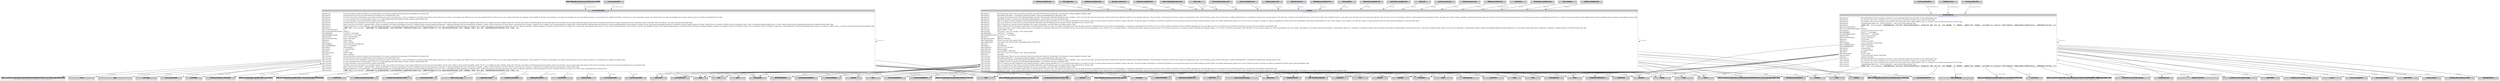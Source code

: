 digraph { 
 node [ fontname="DejaVu Sans" ] ; 
	node0 -> node2 [ color=BLACK, label=< <font point-size='10' color='#336633'>owl:sameAs</font> > ] ;
	node1 -> node3 [ color=BLACK, label=< <font point-size='10' color='#336633'>rdf:type</font> > ] ;
	node1 -> node4 [ color=BLACK, label=< <font point-size='10' color='#336633'>owl:sameAs</font> > ] ;
	node1 -> node5 [ color=BLACK, label=< <font point-size='10' color='#336633'>rdf:type</font> > ] ;
	node6 -> node7 [ color=BLACK, label=< <font point-size='10' color='#336633'>dbo:wikiPageRedirects</font> > ] ;
	node0 -> node8 [ color=BLACK, label=< <font point-size='10' color='#336633'>dbp:familia</font> > ] ;
	node7 -> node9 [ color=BLACK, label=< <font point-size='10' color='#336633'>rdf:type</font> > ] ;
	node0 -> node10 [ color=BLACK, label=< <font point-size='10' color='#336633'>owl:sameAs</font> > ] ;
	node7 -> node11 [ color=BLACK, label=< <font point-size='10' color='#336633'>dbo:kingdom</font> > ] ;
	node0 -> node12 [ color=BLACK, label=< <font point-size='10' color='#336633'>dbo:thumbnail</font> > ] ;
	node1 -> node13 [ color=BLACK, label=< <font point-size='10' color='#336633'>rdf:type</font> > ] ;
	node1 -> node1 [ color=BLACK, label=< <font point-size='10' color='#336633'>owl:sameAs</font> > ] ;
	node1 -> node14 [ color=BLACK, label=< <font point-size='10' color='#336633'>dbo:family</font> > ] ;
	node0 -> node15 [ color=BLACK, label=< <font point-size='10' color='#336633'>dbo:phylum</font> > ] ;
	node1 -> node16 [ color=BLACK, label=< <font point-size='10' color='#336633'>dbp:classis</font> > ] ;
	node1 -> node17 [ color=BLACK, label=< <font point-size='10' color='#336633'>dbp:fossilRange</font> > ] ;
	node1 -> node9 [ color=BLACK, label=< <font point-size='10' color='#336633'>rdf:type</font> > ] ;
	node0 -> node18 [ color=BLACK, label=< <font point-size='10' color='#336633'>dbo:wikiPageExternalLink</font> > ] ;
	node1 -> node19 [ color=BLACK, label=< <font point-size='10' color='#336633'>dbp:ordo</font> > ] ;
	node7 -> node20 [ color=BLACK, label=< <font point-size='10' color='#336633'>foaf:isPrimaryTopicOf</font> > ] ;
	node1 -> node21 [ color=BLACK, label=< <font point-size='10' color='#336633'>owl:sameAs</font> > ] ;
	node1 -> node22 [ color=BLACK, label=< <font point-size='10' color='#336633'>rdf:type</font> > ] ;
	node23 -> node1 [ color=BLACK, label=< <font point-size='10' color='#336633'>dbo:genus</font> > ] ;
	node7 -> node24 [ color=BLACK, label=< <font point-size='10' color='#336633'>dbo:wikiPageExternalLink</font> > ] ;
	node0 -> node16 [ color=BLACK, label=< <font point-size='10' color='#336633'>dbo:class</font> > ] ;
	node0 -> node25 [ color=BLACK, label=< <font point-size='10' color='#336633'>foaf:depiction</font> > ] ;
	node0 -> node15 [ color=BLACK, label=< <font point-size='10' color='#336633'>dbp:phylum</font> > ] ;
	node1 -> node26 [ color=BLACK, label=< <font point-size='10' color='#336633'>rdf:type</font> > ] ;
	node1 -> node27 [ color=BLACK, label=< <font point-size='10' color='#336633'>owl:sameAs</font> > ] ;
	node7 -> node28 [ color=BLACK, label=< <font point-size='10' color='#336633'>dbo:genus</font> > ] ;
	node29 -> node1 [ color=BLACK, label=< <font point-size='10' color='#336633'>foaf:primaryTopic</font> > ] ;
	node0 -> node30 [ color=BLACK, label=< <font point-size='10' color='#336633'>dbo:wikiPageExternalLink</font> > ] ;
	node7 -> node8 [ color=BLACK, label=< <font point-size='10' color='#336633'>dbp:familia</font> > ] ;
	node31 -> node1 [ color=BLACK, label=< <font point-size='10' color='#336633'>dbo:genus</font> > ] ;
	node1 -> node32 [ color=BLACK, label=< <font point-size='10' color='#336633'>rdf:type</font> > ] ;
	node1 -> node33 [ color=BLACK, label=< <font point-size='10' color='#336633'>owl:sameAs</font> > ] ;
	node34 -> node1 [ color=BLACK, label=< <font point-size='10' color='#336633'>dbo:genus</font> > ] ;
	node1 -> node35 [ color=BLACK, label=< <font point-size='10' color='#336633'>rdf:type</font> > ] ;
	node0 -> node36 [ color=BLACK, label=< <font point-size='10' color='#336633'>owl:sameAs</font> > ] ;
	node0 -> node16 [ color=BLACK, label=< <font point-size='10' color='#336633'>dbp:classis</font> > ] ;
	node20 -> node7 [ color=BLACK, label=< <font point-size='10' color='#336633'>foaf:primaryTopic</font> > ] ;
	node1 -> node37 [ color=BLACK, label=< <font point-size='10' color='#336633'>dbp:subdivisionRanks</font> > ] ;
	node7 -> node38 [ color=BLACK, label=< <font point-size='10' color='#336633'>dbo:wikiPageExternalLink</font> > ] ;
	node1 -> node39 [ color=BLACK, label=< <font point-size='10' color='#336633'>rdf:type</font> > ] ;
	node7 -> node3 [ color=BLACK, label=< <font point-size='10' color='#336633'>rdf:type</font> > ] ;
	node0 -> node40 [ color=BLACK, label=< <font point-size='10' color='#336633'>owl:sameAs</font> > ] ;
	node41 -> node1 [ color=BLACK, label=< <font point-size='10' color='#336633'>dbo:genus</font> > ] ;
	node1 -> node42 [ color=BLACK, label=< <font point-size='10' color='#336633'>rdf:type</font> > ] ;
	node43 -> node1 [ color=BLACK, label=< <font point-size='10' color='#336633'>dbo:genus</font> > ] ;
	node44 -> node1 [ color=BLACK, label=< <font point-size='10' color='#336633'>dbo:genus</font> > ] ;
	node0 -> node45 [ color=BLACK, label=< <font point-size='10' color='#336633'>dct:subject</font> > ] ;
	node7 -> node13 [ color=BLACK, label=< <font point-size='10' color='#336633'>rdf:type</font> > ] ;
	node46 -> node0 [ color=BLACK, label=< <font point-size='10' color='#336633'>foaf:primaryTopic</font> > ] ;
	node1 -> node47 [ color=BLACK, label=< <font point-size='10' color='#336633'>rdf:type</font> > ] ;
	node7 -> node48 [ color=BLACK, label=< <font point-size='10' color='#336633'>owl:sameAs</font> > ] ;
	node1 -> node49 [ color=BLACK, label=< <font point-size='10' color='#336633'>owl:sameAs</font> > ] ;
	node7 -> node50 [ color=BLACK, label=< <font point-size='10' color='#336633'>dbo:wikiPageExternalLink</font> > ] ;
	node51 -> node7 [ color=BLACK, label=< <font point-size='10' color='#336633'>dbo:wikiPageRedirects</font> > ] ;
	node7 -> node52 [ color=BLACK, label=< <font point-size='10' color='#336633'>dct:subject</font> > ] ;
	node53 -> node1 [ color=BLACK, label=< <font point-size='10' color='#336633'>dbo:genus</font> > ] ;
	node7 -> node54 [ color=BLACK, label=< <font point-size='10' color='#336633'>dct:subject</font> > ] ;
	node1 -> node55 [ color=BLACK, label=< <font point-size='10' color='#336633'>foaf:depiction</font> > ] ;
	node56 -> node1 [ color=BLACK, label=< <font point-size='10' color='#336633'>dbo:genus</font> > ] ;
	node57 -> node1 [ color=BLACK, label=< <font point-size='10' color='#336633'>dbo:genus</font> > ] ;
	node7 -> node58 [ color=BLACK, label=< <font point-size='10' color='#336633'>rdf:type</font> > ] ;
	node59 -> node1 [ color=BLACK, label=< <font point-size='10' color='#336633'>dbo:genus</font> > ] ;
	node1 -> node60 [ color=BLACK, label=< <font point-size='10' color='#336633'>rdf:type</font> > ] ;
	node0 -> node61 [ color=BLACK, label=< <font point-size='10' color='#336633'>prov:wasDerivedFrom</font> > ] ;
	node1 -> node62 [ color=BLACK, label=< <font point-size='10' color='#336633'>dbp:fossilRange</font> > ] ;
	node1 -> node14 [ color=BLACK, label=< <font point-size='10' color='#336633'>dbp:familia</font> > ] ;
	node7 -> node63 [ color=BLACK, label=< <font point-size='10' color='#336633'>owl:sameAs</font> > ] ;
	node1 -> node16 [ color=BLACK, label=< <font point-size='10' color='#336633'>dbo:class</font> > ] ;
	node7 -> node64 [ color=BLACK, label=< <font point-size='10' color='#336633'>dbo:order</font> > ] ;
	node0 -> node64 [ color=BLACK, label=< <font point-size='10' color='#336633'>dbp:ordo</font> > ] ;
	node1 -> node65 [ color=BLACK, label=< <font point-size='10' color='#336633'>owl:sameAs</font> > ] ;
	node7 -> node66 [ color=BLACK, label=< <font point-size='10' color='#336633'>rdf:type</font> > ] ;
	node1 -> node67 [ color=BLACK, label=< <font point-size='10' color='#336633'>dct:subject</font> > ] ;
	node0 -> node68 [ color=BLACK, label=< <font point-size='10' color='#336633'>owl:sameAs</font> > ] ;
	node0 -> node69 [ color=BLACK, label=< <font point-size='10' color='#336633'>dct:subject</font> > ] ;
	node1 -> node70 [ color=BLACK, label=< <font point-size='10' color='#336633'>owl:sameAs</font> > ] ;
	node0 -> node64 [ color=BLACK, label=< <font point-size='10' color='#336633'>dbo:order</font> > ] ;
	node0 -> node71 [ color=BLACK, label=< <font point-size='10' color='#336633'>rdf:type</font> > ] ;
	node1 -> node15 [ color=BLACK, label=< <font point-size='10' color='#336633'>dbp:phylum</font> > ] ;
	node1 -> node72 [ color=BLACK, label=< <font point-size='10' color='#336633'>rdf:type</font> > ] ;
	node1 -> node11 [ color=BLACK, label=< <font point-size='10' color='#336633'>dbo:kingdom</font> > ] ;
	node7 -> node73 [ color=BLACK, label=< <font point-size='10' color='#336633'>owl:sameAs</font> > ] ;
	node74 -> node1 [ color=BLACK, label=< <font point-size='10' color='#336633'>dbo:genus</font> > ] ;
	node0 -> node75 [ color=BLACK, label=< <font point-size='10' color='#336633'>dct:subject</font> > ] ;
	node1 -> node76 [ color=BLACK, label=< <font point-size='10' color='#336633'>owl:sameAs</font> > ] ;
	node0 -> node47 [ color=BLACK, label=< <font point-size='10' color='#336633'>rdf:type</font> > ] ;
	node77 -> node1 [ color=BLACK, label=< <font point-size='10' color='#336633'>dbo:wikiPageRedirects</font> > ] ;
	node0 -> node9 [ color=BLACK, label=< <font point-size='10' color='#336633'>rdf:type</font> > ] ;
	node1 -> node78 [ color=BLACK, label=< <font point-size='10' color='#336633'>rdf:type</font> > ] ;
	node1 -> node79 [ color=BLACK, label=< <font point-size='10' color='#336633'>dct:subject</font> > ] ;
	node7 -> node16 [ color=BLACK, label=< <font point-size='10' color='#336633'>dbo:class</font> > ] ;
	node7 -> node80 [ color=BLACK, label=< <font point-size='10' color='#336633'>owl:sameAs</font> > ] ;
	node7 -> node7 [ color=BLACK, label=< <font point-size='10' color='#336633'>owl:sameAs</font> > ] ;
	node1 -> node81 [ color=BLACK, label=< <font point-size='10' color='#336633'>owl:sameAs</font> > ] ;
	node1 -> node71 [ color=BLACK, label=< <font point-size='10' color='#336633'>rdf:type</font> > ] ;
	node1 -> node19 [ color=BLACK, label=< <font point-size='10' color='#336633'>dbo:order</font> > ] ;
	node7 -> node16 [ color=BLACK, label=< <font point-size='10' color='#336633'>dbp:classis</font> > ] ;
	node0 -> node58 [ color=BLACK, label=< <font point-size='10' color='#336633'>rdf:type</font> > ] ;
	node0 -> node82 [ color=BLACK, label=< <font point-size='10' color='#336633'>owl:sameAs</font> > ] ;
	node7 -> node15 [ color=BLACK, label=< <font point-size='10' color='#336633'>dbo:phylum</font> > ] ;
	node7 -> node71 [ color=BLACK, label=< <font point-size='10' color='#336633'>rdf:type</font> > ] ;
	node83 -> node7 [ color=BLACK, label=< <font point-size='10' color='#336633'>dbo:wikiPageRedirects</font> > ] ;
	node7 -> node84 [ color=BLACK, label=< <font point-size='10' color='#336633'>dbo:binomialAuthority</font> > ] ;
	node0 -> node85 [ color=BLACK, label=< <font point-size='10' color='#336633'>dbo:wikiPageExternalLink</font> > ] ;
	node7 -> node86 [ color=BLACK, label=< <font point-size='10' color='#336633'>dct:subject</font> > ] ;
	node0 -> node0 [ color=BLACK, label=< <font point-size='10' color='#336633'>owl:sameAs</font> > ] ;
	node1 -> node87 [ color=BLACK, label=< <font point-size='10' color='#336633'>owl:sameAs</font> > ] ;
	node1 -> node88 [ color=BLACK, label=< <font point-size='10' color='#336633'>dct:subject</font> > ] ;
	node1 -> node29 [ color=BLACK, label=< <font point-size='10' color='#336633'>foaf:isPrimaryTopicOf</font> > ] ;
	node1 -> node89 [ color=BLACK, label=< <font point-size='10' color='#336633'>dbo:thumbnail</font> > ] ;
	node7 -> node90 [ color=BLACK, label=< <font point-size='10' color='#336633'>owl:sameAs</font> > ] ;
	node1 -> node91 [ color=BLACK, label=< <font point-size='10' color='#336633'>rdf:type</font> > ] ;
	node7 -> node92 [ color=BLACK, label=< <font point-size='10' color='#336633'>foaf:depiction</font> > ] ;
	node59 -> node1 [ color=BLACK, label=< <font point-size='10' color='#336633'>dbo:family</font> > ] ;
	node93 -> node0 [ color=BLACK, label=< <font point-size='10' color='#336633'>dbo:wikiPageRedirects</font> > ] ;
	node7 -> node64 [ color=BLACK, label=< <font point-size='10' color='#336633'>dbp:ordo</font> > ] ;
	node7 -> node94 [ color=BLACK, label=< <font point-size='10' color='#336633'>prov:wasDerivedFrom</font> > ] ;
	node95 -> node1 [ color=BLACK, label=< <font point-size='10' color='#336633'>dbo:genus</font> > ] ;
	node1 -> node96 [ color=BLACK, label=< <font point-size='10' color='#336633'>owl:sameAs</font> > ] ;
	node7 -> node8 [ color=BLACK, label=< <font point-size='10' color='#336633'>dbo:family</font> > ] ;
	node97 -> node1 [ color=BLACK, label=< <font point-size='10' color='#336633'>dbo:genus</font> > ] ;
	node98 -> node1 [ color=BLACK, label=< <font point-size='10' color='#336633'>dbo:genus</font> > ] ;
	node7 -> node15 [ color=BLACK, label=< <font point-size='10' color='#336633'>dbp:phylum</font> > ] ;
	node7 -> node99 [ color=BLACK, label=< <font point-size='10' color='#336633'>owl:sameAs</font> > ] ;
	node0 -> node100 [ color=BLACK, label=< <font point-size='10' color='#336633'>owl:sameAs</font> > ] ;
	node1 -> node101 [ color=BLACK, label=< <font point-size='10' color='#336633'>rdf:type</font> > ] ;
	node0 -> node102 [ color=BLACK, label=< <font point-size='10' color='#336633'>owl:sameAs</font> > ] ;
	node0 -> node103 [ color=BLACK, label=< <font point-size='10' color='#336633'>dbo:binomialAuthority</font> > ] ;
	node0 -> node3 [ color=BLACK, label=< <font point-size='10' color='#336633'>rdf:type</font> > ] ;
	node0 -> node104 [ color=BLACK, label=< <font point-size='10' color='#336633'>owl:sameAs</font> > ] ;
	node7 -> node47 [ color=BLACK, label=< <font point-size='10' color='#336633'>rdf:type</font> > ] ;
	node0 -> node105 [ color=BLACK, label=< <font point-size='10' color='#336633'>owl:sameAs</font> > ] ;
	node1 -> node106 [ color=BLACK, label=< <font point-size='10' color='#336633'>prov:wasDerivedFrom</font> > ] ;
	node0 -> node28 [ color=BLACK, label=< <font point-size='10' color='#336633'>dbo:genus</font> > ] ;
	node0 -> node8 [ color=BLACK, label=< <font point-size='10' color='#336633'>dbo:family</font> > ] ;
	node107 -> node1 [ color=BLACK, label=< <font point-size='10' color='#336633'>dbo:genus</font> > ] ;
	node108 -> node1 [ color=BLACK, label=< <font point-size='10' color='#336633'>dbo:genus</font> > ] ;
	node109 -> node1 [ color=BLACK, label=< <font point-size='10' color='#336633'>dbo:genus</font> > ] ;
	node1 -> node110 [ color=BLACK, label=< <font point-size='10' color='#336633'>rdf:type</font> > ] ;
	node0 -> node52 [ color=BLACK, label=< <font point-size='10' color='#336633'>dct:subject</font> > ] ;
	node0 -> node11 [ color=BLACK, label=< <font point-size='10' color='#336633'>dbo:kingdom</font> > ] ;
	node1 -> node15 [ color=BLACK, label=< <font point-size='10' color='#336633'>dbo:phylum</font> > ] ;
	node0 -> node13 [ color=BLACK, label=< <font point-size='10' color='#336633'>rdf:type</font> > ] ;
	node111 -> node1 [ color=BLACK, label=< <font point-size='10' color='#336633'>dbo:genus</font> > ] ;
	node1 -> node66 [ color=BLACK, label=< <font point-size='10' color='#336633'>rdf:type</font> > ] ;
	node1 -> node112 [ color=BLACK, label=< <font point-size='10' color='#336633'>rdf:type</font> > ] ;
	node0 -> node46 [ color=BLACK, label=< <font point-size='10' color='#336633'>foaf:isPrimaryTopicOf</font> > ] ;
	node7 -> node113 [ color=BLACK, label=< <font point-size='10' color='#336633'>dbo:thumbnail</font> > ] ;
	node114 -> node1 [ color=BLACK, label=< <font point-size='10' color='#336633'>dbo:genus</font> > ] ;
	node1 -> node58 [ color=BLACK, label=< <font point-size='10' color='#336633'>rdf:type</font> > ] ;
	node115 -> node1 [ color=BLACK, label=< <font point-size='10' color='#336633'>dbo:genus</font> > ] ;
	node0 -> node66 [ color=BLACK, label=< <font point-size='10' color='#336633'>rdf:type</font> > ] ;
	node116 -> node1 [ color=BLACK, label=< <font point-size='10' color='#336633'>dbo:genus</font> > ] ;
	node7 -> node117 [ color=BLACK, label=< <font point-size='10' color='#336633'>dbo:wikiPageExternalLink</font> > ] ;
	node1 -> node118 [ color=BLACK, label=< <font point-size='10' color='#336633'>dbo:wikiPageExternalLink</font> > ] ;
	node119 -> node0 [ color=BLACK, label=< <font point-size='10' color='#336633'>dbo:wikiPageRedirects</font> > ] ;
	node120 -> node1 [ color=BLACK, label=< <font point-size='10' color='#336633'>dbo:genus</font> > ] ;
# http://eu.dbpedia.org/resource/Corvus_torquatus node73
node73 [ shape=none, color=black label=< <table color='#666666' cellborder='0' cellspacing='0' border='1'><tr><td colspan='2' bgcolor='grey'><B>Corvus_torquatus</B></td></tr><tr><td href='http://eu.dbpedia.org/resource/Corvus_torquatus' bgcolor='#eeeeee' colspan='2'><font point-size='10' color='#6666ff'>http://eu.dbpedia.org/resource/Corvus_torquatus</font></td></tr></table> > ] 
# http://dbpedia.org/class/yago/Genus105845013 node32
node32 [ shape=none, color=black label=< <table color='#666666' cellborder='0' cellspacing='0' border='1'><tr><td colspan='2' bgcolor='grey'><B>Genus105845013</B></td></tr><tr><td href='http://dbpedia.org/class/yago/Genus105845013' bgcolor='#eeeeee' colspan='2'><font point-size='10' color='#6666ff'>http://dbpedia.org/class/yago/Genus105845013</font></td></tr></table> > ] 
# http://dbpedia.org/class/yago/GeneraOfBirds node26
node26 [ shape=none, color=black label=< <table color='#666666' cellborder='0' cellspacing='0' border='1'><tr><td colspan='2' bgcolor='grey'><B>GeneraOfBirds</B></td></tr><tr><td href='http://dbpedia.org/class/yago/GeneraOfBirds' bgcolor='#eeeeee' colspan='2'><font point-size='10' color='#6666ff'>http://dbpedia.org/class/yago/GeneraOfBirds</font></td></tr></table> > ] 
# http://umbel.org/umbel/rc/Bird node72
node72 [ shape=none, color=black label=< <table color='#666666' cellborder='0' cellspacing='0' border='1'><tr><td colspan='2' bgcolor='grey'><B>Bird</B></td></tr><tr><td href='http://umbel.org/umbel/rc/Bird' bgcolor='#eeeeee' colspan='2'><font point-size='10' color='#6666ff'>http://umbel.org/umbel/rc/Bird</font></td></tr></table> > ] 
# http://www.viridans.com/birdpics/691amc2.jpg node30
node30 [ shape=none, color=black label=< <table color='#666666' cellborder='0' cellspacing='0' border='1'><tr><td colspan='2' bgcolor='grey'><B>amc2.jpg</B></td></tr><tr><td href='http://www.viridans.com/birdpics/691amc2.jpg' bgcolor='#eeeeee' colspan='2'><font point-size='10' color='#6666ff'>http://www.viridans.com/birdpics/691amc2.jpg</font></td></tr></table> > ] 
# http://rdf.freebase.com/ns/m.08m247 node87
node87 [ shape=none, color=black label=< <table color='#666666' cellborder='0' cellspacing='0' border='1'><tr><td colspan='2' bgcolor='grey'><B>m.08m247</B></td></tr><tr><td href='http://rdf.freebase.com/ns/m.08m247' bgcolor='#eeeeee' colspan='2'><font point-size='10' color='#6666ff'>http://rdf.freebase.com/ns/m.08m247</font></td></tr></table> > ] 
# http://commons.wikimedia.org/wiki/Special:FilePath/20090908厦门-白颈鸦.jpg?width=300 node113
node113 [ shape=none, color=black label=< <table color='#666666' cellborder='0' cellspacing='0' border='1'><tr><td colspan='2' bgcolor='grey'><B>http://commons.wikimedia.org/wiki/Special:FilePath/20090908厦门-白颈鸦.jpg?width=300</B></td></tr><tr><td href='http://commons.wikimedia.org/wiki/Special:FilePath/20090908厦门-白颈鸦.jpg?width=300' bgcolor='#eeeeee' colspan='2'><font point-size='10' color='#6666ff'>http://commons.wikimedia.org/wiki/Special:FilePath/20090908厦门-白颈鸦.jpg?width=300</font></td></tr></table> > ] 
# http://dbpedia.org/ontology/Eukaryote node47
node47 [ shape=none, color=black label=< <table color='#666666' cellborder='0' cellspacing='0' border='1'><tr><td colspan='2' bgcolor='grey'><B>Eukaryote</B></td></tr><tr><td href='http://dbpedia.org/ontology/Eukaryote' bgcolor='#eeeeee' colspan='2'><font point-size='10' color='#6666ff'>http://dbpedia.org/ontology/Eukaryote</font></td></tr></table> > ] 
# http://dbpedia.org/resource/Eastern_grass_owl node57
node57 [ shape=none, color=black label=< <table color='#666666' cellborder='0' cellspacing='0' border='1'><tr><td colspan='2' bgcolor='grey'><B>Eastern_grass_owl</B></td></tr><tr><td href='http://dbpedia.org/resource/Eastern_grass_owl' bgcolor='#eeeeee' colspan='2'><font point-size='10' color='#6666ff'>http://dbpedia.org/resource/Eastern_grass_owl</font></td></tr></table> > ] 
# http://dbpedia.org/resource/Collared_Crow node51
node51 [ shape=none, color=black label=< <table color='#666666' cellborder='0' cellspacing='0' border='1'><tr><td colspan='2' bgcolor='grey'><B>Collared_Crow</B></td></tr><tr><td href='http://dbpedia.org/resource/Collared_Crow' bgcolor='#eeeeee' colspan='2'><font point-size='10' color='#6666ff'>http://dbpedia.org/resource/Collared_Crow</font></td></tr></table> > ] 
# http://dbpedia.org/resource/Red_owl node53
node53 [ shape=none, color=black label=< <table color='#666666' cellborder='0' cellspacing='0' border='1'><tr><td colspan='2' bgcolor='grey'><B>Red_owl</B></td></tr><tr><td href='http://dbpedia.org/resource/Red_owl' bgcolor='#eeeeee' colspan='2'><font point-size='10' color='#6666ff'>http://dbpedia.org/resource/Red_owl</font></td></tr></table> > ] 
# http://www.birdlife.org/action/science/species/global_species_programme/whats_new.html node24
node24 [ shape=none, color=black label=< <table color='#666666' cellborder='0' cellspacing='0' border='1'><tr><td colspan='2' bgcolor='grey'><B>whats_new.html</B></td></tr><tr><td href='http://www.birdlife.org/action/science/species/global_species_programme/whats_new.html' bgcolor='#eeeeee' colspan='2'><font point-size='10' color='#6666ff'>http://www.birdlife.org/action/science/species/global_species_programme/whats_new.html</font></td></tr></table> > ] 
# http://dbpedia.org/resource/Tyto node1
node1 [ shape=none, color=black label=< <table color='#666666' cellborder='0' cellspacing='0' border='1'><tr><td colspan='2' bgcolor='grey'><B>Сипухи</B></td></tr><tr><td href='http://dbpedia.org/resource/Tyto' bgcolor='#eeeeee' colspan='2'><font point-size='10' color='#6666ff'>http://dbpedia.org/resource/Tyto</font></td></tr><tr><td align='left'>dbo:abstract</td><td align='left'>&quot;Die Schleiereulen (Tyto) sind eine artenreiche Gattung innerhalb der Familie der Schleiereulen. Die Gattung ist nahezu weltweit verbreitet.&quot;@de</td></tr><tr><td align='left'>dbo:abstract</td><td align='left'>&quot;Płomykówki (Tytoninae) – monotypowa podrodzina ptaków z rodziny płomykówkowatych (Tytonidae).&quot;@pl</td></tr><tr><td align='left'>dbo:abstract</td><td align='left'>&quot;The genus Tyto includes all barn owls (family Tytonidae) except for the bay owls (subfamily Phodilinae, genus  Phodilus) - that is, the true barn owls, the grass owls and the masked owls collectively making up the subfamily Tytoninae. They are darker on the back than the front, usually an orange-brown colour, the front being a paler version of the back or mottled, although there is considerable variation even amongst species. Tyto owls have a divided, heart-shaped facial disc, and lack the ear-like tufts of feathers found in many other owls. Tyto owls tend to be larger than Bay-owls. The name tyto (τυτώ) is onomatopeic Greek for owl.Throughout their evolutionary history, Tyto owls have shown a better capability to colonize islands than other owls. Several such island forms have become extinct, some long ago, but some in comparatively recent times. A number of insular barn-owls from the Mediterranean and the Caribbean were very large or truly gigantic species.&quot;@en</td></tr><tr><td align='left'>dbo:abstract</td><td align='left'>&quot;Tyto Billberg, 1828 è un genere di uccelli della famiglia Tytonidae, comunemente noti come barbagianni.&quot;@it</td></tr><tr><td align='left'>dbo:abstract</td><td align='left'>&quot;Tyto es un género de aves estrigiformes de la familia Tytonidae. El género agrupa alrededor de 13 a 15 especies distribuidas en casi todo el mundo. El número exacto de especies incluidas es algo en discusión. Al igual que todos los titónidos, los miembros del género son aves de presa nocturnas de tamaño mediano-grande y tienen una cabeza relativamente grande con la cara en forma de corazón. Sus patas son largas y equipadas de fuertes garras bien desarrolladas. El plumaje es generalmente de color marrón, beige y crema o blanco, con manchas o rayas. El nombre genérico tyto viene del griego onomatopéyico (τυτο) para búho.&quot;@es</td></tr><tr><td align='left'>dbo:abstract</td><td align='left'>&quot;Tyto is een geslacht van uilen binnen de familie kerkuilen (Tytonidae), met als bekende soort de 'gewone' kerkuil. Het geslacht telt 16 soorten.&quot;@nl</td></tr><tr><td align='left'>dbo:abstract</td><td align='left'>&quot;Tyto é um gênero de corujas da família Tytonidae. São corujas cosmopolitas, mais difundidas nas regiões quentes.&quot;@pt</td></tr><tr><td align='left'>dbo:abstract</td><td align='left'>&quot;TytoLes effraies sont des chouettes à grosse tête et au disque facial en forme de cœur. Leurs pattes sont longues et munies de doigts puissants, habituellement avec des serres bien développées. Le plumage est généralement brun fauve et crème ou blanc, tacheté, moucheté ou barré.Les effraies appartiennent au genre Tyto, qui à lui seul constitue la sous-famille des Tytoninae, l'une des deux sous-familles des tytonidés.&quot;@fr</td></tr><tr><td align='left'>dbo:abstract</td><td align='left'>&quot;Сипухи (лат. Tyto) — один из двух родов хищных птиц семейства сипуховых. Верхняя часть тела более тёмная, чем нижняя, обычно рыже-бурых тонов. Нижняя часть туловища обычно с тёмными крапинками, однако их рисунок может значительно различаться у отдельных видов. Лицевой диск в форме сердца, и в отличие от близких им масковых сипух (Phodilus) и многих других видов сов, перья в виде ушей у них отсутствуют. Как правило, настоящие сипухи более крупные, чем масковые. Известны с миоцена, в плиоцене и плейстоцене получили своё развитие. Ранние формы сипух были крупнее, а некоторые островные виды имели гигантские по сравнению с нынешними размеры. Наибольшее биоразнообразие видов наблюдается в Австралии. Реликтовые виды сохранились в Африке, на Мадагаскаре и в Юго-Восточной Азии.&quot;@ru</td></tr><tr><td align='left'>dbo:synonym</td><td align='left'>&quot;Lechusa (Miller, 1956)&quot;</td></tr><tr><td align='left'>dbo:synonym</td><td align='left'>&quot;Strix (sensu  auct. non Linnaeus, 1758 -preoccupied)&quot;</td></tr><tr><td align='left'>dbo:wikiPageID</td><td align='left'>&quot;3034219&quot;^^xsd:integer</td></tr><tr><td align='left'>dbo:wikiPageRevisionID</td><td align='left'>&quot;677231715&quot;^^xsd:integer</td></tr><tr><td align='left'>dbp:genus</td><td align='left'>&quot;Tyto&quot;@en</td></tr><tr><td align='left'>dbp:genusAuthority</td><td align='left'>&quot;Billberg, 1828&quot;@en</td></tr><tr><td align='left'>dbp:imageCaption</td><td align='left'>&quot;African grass owl, Tyto capensis&quot;@en</td></tr><tr><td align='left'>dbp:imageCaption</td><td align='left'>&quot;The "grass owls" are two rather long-legged species of Tyto.&quot;@en</td></tr><tr><td align='left'>dbp:name</td><td align='left'>&quot;Tyto&quot;@en</td></tr><tr><td align='left'>dbp:regnum</td><td align='left'>&quot;Animalia&quot;@en</td></tr><tr><td align='left'>dbp:subdivision</td><td align='left'>&quot;About 20, see text&quot;@en</td></tr><tr><td align='left'>dbp:subfamilia</td><td align='left'>&quot;Tytoninae&quot;@en</td></tr><tr><td align='left'>dbp:synonyms</td><td align='left'>&quot;Lechusa (Miller, 1956)&quot;@en</td></tr><tr><td align='left'>dbp:synonyms</td><td align='left'>&quot;Strix (sensu  auct. non Linnaeus, 1758 - preoccupied)&quot;@en</td></tr><tr><td align='left'>foaf:name</td><td align='left'>&quot;Tyto&quot;@en</td></tr><tr><td align='left'>rdfs:comment</td><td align='left'>&quot;Die Schleiereulen (Tyto) sind eine artenreiche Gattung innerhalb der Familie der Schleiereulen. Die Gattung ist nahezu weltweit verbreitet.&quot;@de</td></tr><tr><td align='left'>rdfs:comment</td><td align='left'>&quot;Płomykówki (Tytoninae) – monotypowa podrodzina ptaków z rodziny płomykówkowatych (Tytonidae).&quot;@pl</td></tr><tr><td align='left'>rdfs:comment</td><td align='left'>&quot;The genus Tyto includes all barn owls (family Tytonidae) except for the bay owls (subfamily Phodilinae, genus  Phodilus) - that is, the true barn owls, the grass owls and the masked owls collectively making up the subfamily Tytoninae. They are darker on the back than the front, usually an orange-brown colour, the front being a paler version of the back or mottled, although there is considerable variation even amongst species.&quot;@en</td></tr><tr><td align='left'>rdfs:comment</td><td align='left'>&quot;Tyto Billberg, 1828 è un genere di uccelli della famiglia Tytonidae, comunemente noti come barbagianni.&quot;@it</td></tr><tr><td align='left'>rdfs:comment</td><td align='left'>&quot;Tyto es un género de aves estrigiformes de la familia Tytonidae. El género agrupa alrededor de 13 a 15 especies distribuidas en casi todo el mundo. El número exacto de especies incluidas es algo en discusión. Al igual que todos los titónidos, los miembros del género son aves de presa nocturnas de tamaño mediano-grande y tienen una cabeza relativamente grande con la cara en forma de corazón. Sus patas son largas y equipadas de fuertes garras bien desarrolladas.&quot;@es</td></tr><tr><td align='left'>rdfs:comment</td><td align='left'>&quot;Tyto is een geslacht van uilen binnen de familie kerkuilen (Tytonidae), met als bekende soort de 'gewone' kerkuil. Het geslacht telt 16 soorten.&quot;@nl</td></tr><tr><td align='left'>rdfs:comment</td><td align='left'>&quot;Tyto é um gênero de corujas da família Tytonidae. São corujas cosmopolitas, mais difundidas nas regiões quentes.&quot;@pt</td></tr><tr><td align='left'>rdfs:comment</td><td align='left'>&quot;TytoLes effraies sont des chouettes à grosse tête et au disque facial en forme de cœur. Leurs pattes sont longues et munies de doigts puissants, habituellement avec des serres bien développées. Le plumage est généralement brun fauve et crème ou blanc, tacheté, moucheté ou barré.Les effraies appartiennent au genre Tyto, qui à lui seul constitue la sous-famille des Tytoninae, l'une des deux sous-familles des tytonidés.&quot;@fr</td></tr><tr><td align='left'>rdfs:comment</td><td align='left'>&quot;Сипухи (лат. Tyto) — один из двух родов хищных птиц семейства сипуховых. Верхняя часть тела более тёмная, чем нижняя, обычно рыже-бурых тонов. Нижняя часть туловища обычно с тёмными крапинками, однако их рисунок может значительно различаться у отдельных видов. Лицевой диск в форме сердца, и в отличие от близких им масковых сипух (Phodilus) и многих других видов сов, перья в виде ушей у них отсутствуют. Как правило, настоящие сипухи более крупные, чем масковые.&quot;@ru</td></tr></table> > ] 
# http://www.orientalbirdimages.org/images/data/collared_crow_4360_mk.jpg node50
node50 [ shape=none, color=black label=< <table color='#666666' cellborder='0' cellspacing='0' border='1'><tr><td colspan='2' bgcolor='grey'><B>collared_crow_4360_mk.jpg</B></td></tr><tr><td href='http://www.orientalbirdimages.org/images/data/collared_crow_4360_mk.jpg' bgcolor='#eeeeee' colspan='2'><font point-size='10' color='#6666ff'>http://www.orientalbirdimages.org/images/data/collared_crow_4360_mk.jpg</font></td></tr></table> > ] 
# http://dbpedia.org/resource/Seram_masked_owl node120
node120 [ shape=none, color=black label=< <table color='#666666' cellborder='0' cellspacing='0' border='1'><tr><td colspan='2' bgcolor='grey'><B>Seram_masked_owl</B></td></tr><tr><td href='http://dbpedia.org/resource/Seram_masked_owl' bgcolor='#eeeeee' colspan='2'><font point-size='10' color='#6666ff'>http://dbpedia.org/resource/Seram_masked_owl</font></td></tr></table> > ] 
# http://dbpedia.org/resource/Corvidae node8
node8 [ shape=none, color=black label=< <table color='#666666' cellborder='0' cellspacing='0' border='1'><tr><td colspan='2' bgcolor='grey'><B>Corvidae</B></td></tr><tr><td href='http://dbpedia.org/resource/Corvidae' bgcolor='#eeeeee' colspan='2'><font point-size='10' color='#6666ff'>http://dbpedia.org/resource/Corvidae</font></td></tr></table> > ] 
# http://dbpedia.org/resource/Greater_sooty_owl node111
node111 [ shape=none, color=black label=< <table color='#666666' cellborder='0' cellspacing='0' border='1'><tr><td colspan='2' bgcolor='grey'><B>Greater_sooty_owl</B></td></tr><tr><td href='http://dbpedia.org/resource/Greater_sooty_owl' bgcolor='#eeeeee' colspan='2'><font point-size='10' color='#6666ff'>http://dbpedia.org/resource/Greater_sooty_owl</font></td></tr></table> > ] 
# http://dbpedia.org/resource/Corvus_torquatus node6
node6 [ shape=none, color=black label=< <table color='#666666' cellborder='0' cellspacing='0' border='1'><tr><td colspan='2' bgcolor='grey'><B>Corvus_torquatus</B></td></tr><tr><td href='http://dbpedia.org/resource/Corvus_torquatus' bgcolor='#eeeeee' colspan='2'><font point-size='10' color='#6666ff'>http://dbpedia.org/resource/Corvus_torquatus</font></td></tr></table> > ] 
# http://dbpedia.org/class/yago/PsychologicalFeature100023100 node35
node35 [ shape=none, color=black label=< <table color='#666666' cellborder='0' cellspacing='0' border='1'><tr><td colspan='2' bgcolor='grey'><B>PsychologicalFeature100023100</B></td></tr><tr><td href='http://dbpedia.org/class/yago/PsychologicalFeature100023100' bgcolor='#eeeeee' colspan='2'><font point-size='10' color='#6666ff'>http://dbpedia.org/class/yago/PsychologicalFeature100023100</font></td></tr></table> > ] 
# http://dbpedia.org/resource/Category:Crows node54
node54 [ shape=none, color=black label=< <table color='#666666' cellborder='0' cellspacing='0' border='1'><tr><td colspan='2' bgcolor='grey'><B>Crows</B></td></tr><tr><td href='http://dbpedia.org/resource/Category:Crows' bgcolor='#eeeeee' colspan='2'><font point-size='10' color='#6666ff'>http://dbpedia.org/resource/Category:Crows</font></td></tr></table> > ] 
# http://umbel.org/umbel/rc/EukaryoticCell node60
node60 [ shape=none, color=black label=< <table color='#666666' cellborder='0' cellspacing='0' border='1'><tr><td colspan='2' bgcolor='grey'><B>EukaryoticCell</B></td></tr><tr><td href='http://umbel.org/umbel/rc/EukaryoticCell' bgcolor='#eeeeee' colspan='2'><font point-size='10' color='#6666ff'>http://umbel.org/umbel/rc/EukaryoticCell</font></td></tr></table> > ] 
# http://dbpedia.org/resource/Barn-owl node14
node14 [ shape=none, color=black label=< <table color='#666666' cellborder='0' cellspacing='0' border='1'><tr><td colspan='2' bgcolor='grey'><B>Barn-owl</B></td></tr><tr><td href='http://dbpedia.org/resource/Barn-owl' bgcolor='#eeeeee' colspan='2'><font point-size='10' color='#6666ff'>http://dbpedia.org/resource/Barn-owl</font></td></tr></table> > ] 
# http://nl.dbpedia.org/resource/Tyto node96
node96 [ shape=none, color=black label=< <table color='#666666' cellborder='0' cellspacing='0' border='1'><tr><td colspan='2' bgcolor='grey'><B>Tyto</B></td></tr><tr><td href='http://nl.dbpedia.org/resource/Tyto' bgcolor='#eeeeee' colspan='2'><font point-size='10' color='#6666ff'>http://nl.dbpedia.org/resource/Tyto</font></td></tr></table> > ] 
# http://dbpedia.org/resource/Little_crow_(bird) node0
node0 [ shape=none, color=black label=< <table color='#666666' cellborder='0' cellspacing='0' border='1'><tr><td colspan='2' bgcolor='grey'><B>Corvus bennetti</B></td></tr><tr><td href='http://dbpedia.org/resource/Little_crow_(bird)' bgcolor='#eeeeee' colspan='2'><font point-size='10' color='#6666ff'>http://dbpedia.org/resource/Little_crow_(bird)</font></td></tr><tr><td align='left'>dbo:abstract</td><td align='left'>&quot;Corvus bennettiLe Corbeau du désert (Corvus bennetti) est une espèce australienne de passereau de la famille des Corvidae.&quot;@fr</td></tr><tr><td align='left'>dbo:abstract</td><td align='left'>&quot;De Bennetts kraai (Corvus bennetti) behoort tot de familie van de kraaiachtigen.&quot;@nl</td></tr><tr><td align='left'>dbo:abstract</td><td align='left'>&quot;El Cuervo chico (Corvus bennetti) es una especie australiana de cuervo, muy parecido al  cuervo australiano en el sentido de que tienen plumas blancas en el cuello y en la cabeza, pero difieren en que son más pequeños (De 42 a 48 cm) con un pico proporcionalmente más pequeño. Tiene también el iris blanco que distingue a las especies australianas de cuervo de todas las demás, con excepción de la  grajilla euroasiática. Al igual que el cuervo australiano grande, esta especie tiene una anillo azul alrededor de la pupila y algunas veces otro anillo azul alrededor del iris.&quot;@es</td></tr><tr><td align='left'>dbo:abstract</td><td align='left'>&quot;Il corvo australiano (Corvus bennetti North, 1901) è un uccello appartenente alla famiglia Corvidae, endemico dell'Australia.&quot;@it</td></tr><tr><td align='left'>dbo:abstract</td><td align='left'>&quot;O Corvus bennetti é uma ave da família Corvidae (corvos)&quot;@pt</td></tr><tr><td align='left'>dbo:abstract</td><td align='left'>&quot;The little crow (Corvus bennetti) is an Australian species of crow, very similar to the Torresian crow in having white bases to the neck and head feathers (shown when ruffled in strong wind) but slightly smaller (38–45 cm in length) and with a slightly smaller bill. It has the same white iris that distinguish the Australian species from all other Corvus except a few island species to the north of Australia, and one from Eurasia, the jackdaw (Corvus monedula). Like the Australian raven, this species  has a blue ring around the pupil.&quot;@en</td></tr><tr><td align='left'>dbo:abstract</td><td align='left'>&quot;Wrona mała (Corvus bennetti) – gatunek ptaka z rodziny krukowatych (Corvidae) zamieszkujący Australię. Z wyglądu bardzo przypominają wronę papuaską - mają białą podstawę szyi oraz przejaśnienia na głowie, co widać w trakcie stroszenia na silnym wietrze. Jest jednak nieco mniejsza - osiąga 42-48 cm długości. Ma też proporcjonalnie mniejszy dziób. Posiada podobnie białą tęczówkę, która odróżnia te dwa australijskie gatunki od pozostałych w rodzaju Corvus, poza paroma wyspowymi gatunkami na północy Australii i jednym żyjącym w Eurazji - kawką (Corvus monedula). Podobnie jak kruk australijski, wrona mała ma niebieską obwódkę wokół źrenic, a czasem również taką otoczkę po najbardziej zewnętrznej krawędzi białej tęczówki.&quot;@pl</td></tr><tr><td align='left'>dbo:abstract</td><td align='left'>&quot;Беннетов ворон (лат. Corvus Bennetti) — австралийский вид воронов, по внешнему виду очень похож на Австралийского ворона (Corvus orru) тем, что обладает белыми перьями у основания шеи и головы (они видны только при сильном ветре, когда он ерошит оперение), однако размером он немного меньше (42-48 см в длину) и его клюв также пропорционально меньше. У него такая же белая радужка глаза, которая отличает австралийские виды от всех других видов воронов, за исключением нескольких островных видов к северу от Австралии, и одного из Евразии (галки, Corvus monedula) (Corvus monedula). Также как и у австралийского, у беннетова ворона вокруг зрачка есть кольцо голубого цвета, а иногда и на внешнем краю белой радужки.&quot;@ru</td></tr><tr><td align='left'>dbo:abstract</td><td align='left'>&quot;小嘴鸦（学名：Corvus bennetti），是鸦科鸦属的一种，是游猎迁徙的候鸟，为澳大利亚的特有种。该物种的保护状况被评为无危。小嘴鸦的平均体重约为395.0克。栖息地包括亚热带或热带的（低地）干燥疏灌丛、牧草地、城市、耕地、干燥的稀树草原和亚热带或热带的（低地）干草原。&quot;@zh</td></tr><tr><td align='left'>dbo:conservationStatus</td><td align='left'>&quot;LC&quot;</td></tr><tr><td align='left'>dbo:conservationStatusSystem</td><td align='left'>&quot;IUCN3.1&quot;</td></tr><tr><td align='left'>dbo:wikiPageID</td><td align='left'>&quot;211640&quot;^^xsd:integer</td></tr><tr><td align='left'>dbo:wikiPageRevisionID</td><td align='left'>&quot;644193300&quot;^^xsd:integer</td></tr><tr><td align='left'>dbp:binomial</td><td align='left'>&quot;Corvus bennetti&quot;@en</td></tr><tr><td align='left'>dbp:binomialAuthority</td><td align='left'>&quot;North, 1901&quot;@en</td></tr><tr><td align='left'>dbp:genus</td><td align='left'>&quot;Corvus&quot;@en</td></tr><tr><td align='left'>dbp:name</td><td align='left'>&quot;Little crow&quot;@en</td></tr><tr><td align='left'>dbp:rangeMap</td><td align='left'>&quot;Corvus_bennetti_map.jpg&quot;@en</td></tr><tr><td align='left'>dbp:rangeMapWidth</td><td align='left'>&quot;250&quot;^^xsd:integer</td></tr><tr><td align='left'>dbp:regnum</td><td align='left'>&quot;Animalia&quot;@en</td></tr><tr><td align='left'>dbp:species</td><td align='left'>&quot;C. bennetti&quot;@en</td></tr><tr><td align='left'>dbp:status</td><td align='left'>&quot;LC&quot;@en</td></tr><tr><td align='left'>dbp:statusSystem</td><td align='left'>&quot;IUCN3.1&quot;@en</td></tr><tr><td align='left'>foaf:name</td><td align='left'>&quot;Little crow&quot;@en</td></tr><tr><td align='left'>rdfs:comment</td><td align='left'>&quot;Corvus bennettiLe Corbeau du désert (Corvus bennetti) est une espèce australienne de passereau de la famille des Corvidae.&quot;@fr</td></tr><tr><td align='left'>rdfs:comment</td><td align='left'>&quot;De Bennetts kraai (Corvus bennetti) behoort tot de familie van de kraaiachtigen.&quot;@nl</td></tr><tr><td align='left'>rdfs:comment</td><td align='left'>&quot;El Cuervo chico (Corvus bennetti) es una especie australiana de cuervo, muy parecido al  cuervo australiano en el sentido de que tienen plumas blancas en el cuello y en la cabeza, pero difieren en que son más pequeños (De 42 a 48 cm) con un pico proporcionalmente más pequeño. Tiene también el iris blanco que distingue a las especies australianas de cuervo de todas las demás, con excepción de la  grajilla euroasiática.&quot;@es</td></tr><tr><td align='left'>rdfs:comment</td><td align='left'>&quot;Il corvo australiano (Corvus bennetti North, 1901) è un uccello appartenente alla famiglia Corvidae, endemico dell'Australia.&quot;@it</td></tr><tr><td align='left'>rdfs:comment</td><td align='left'>&quot;O Corvus bennetti é uma ave da família Corvidae (corvos)&quot;@pt</td></tr><tr><td align='left'>rdfs:comment</td><td align='left'>&quot;The little crow (Corvus bennetti) is an Australian species of crow, very similar to the Torresian crow in having white bases to the neck and head feathers (shown when ruffled in strong wind) but slightly smaller (38–45 cm in length) and with a slightly smaller bill. It has the same white iris that distinguish the Australian species from all other Corvus except a few island species to the north of Australia, and one from Eurasia, the jackdaw (Corvus monedula).&quot;@en</td></tr><tr><td align='left'>rdfs:comment</td><td align='left'>&quot;Wrona mała (Corvus bennetti) – gatunek ptaka z rodziny krukowatych (Corvidae) zamieszkujący Australię. Z wyglądu bardzo przypominają wronę papuaską - mają białą podstawę szyi oraz przejaśnienia na głowie, co widać w trakcie stroszenia na silnym wietrze. Jest jednak nieco mniejsza - osiąga 42-48 cm długości. Ma też proporcjonalnie mniejszy dziób.&quot;@pl</td></tr><tr><td align='left'>rdfs:comment</td><td align='left'>&quot;Беннетов ворон (лат. Corvus Bennetti) — австралийский вид воронов, по внешнему виду очень похож на Австралийского ворона (Corvus orru) тем, что обладает белыми перьями у основания шеи и головы (они видны только при сильном ветре, когда он ерошит оперение), однако размером он немного меньше (42-48 см в длину) и его клюв также пропорционально меньше.&quot;@ru</td></tr><tr><td align='left'>rdfs:comment</td><td align='left'>&quot;小嘴鸦（学名：Corvus bennetti），是鸦科鸦属的一种，是游猎迁徙的候鸟，为澳大利亚的特有种。该物种的保护状况被评为无危。小嘴鸦的平均体重约为395.0克。栖息地包括亚热带或热带的（低地）干燥疏灌丛、牧草地、城市、耕地、干燥的稀树草原和亚热带或热带的（低地）干草原。&quot;@zh</td></tr></table> > ] 
# http://dbpedia.org/resource/Tasmanian_masked_owl node95
node95 [ shape=none, color=black label=< <table color='#666666' cellborder='0' cellspacing='0' border='1'><tr><td colspan='2' bgcolor='grey'><B>Tasmanian_masked_owl</B></td></tr><tr><td href='http://dbpedia.org/resource/Tasmanian_masked_owl' bgcolor='#eeeeee' colspan='2'><font point-size='10' color='#6666ff'>http://dbpedia.org/resource/Tasmanian_masked_owl</font></td></tr></table> > ] 
# http://dbpedia.org/class/yago/Concept105835747 node5
node5 [ shape=none, color=black label=< <table color='#666666' cellborder='0' cellspacing='0' border='1'><tr><td colspan='2' bgcolor='grey'><B>Concept105835747</B></td></tr><tr><td href='http://dbpedia.org/class/yago/Concept105835747' bgcolor='#eeeeee' colspan='2'><font point-size='10' color='#6666ff'>http://dbpedia.org/class/yago/Concept105835747</font></td></tr></table> > ] 
# http://it.dbpedia.org/resource/Tyto node76
node76 [ shape=none, color=black label=< <table color='#666666' cellborder='0' cellspacing='0' border='1'><tr><td colspan='2' bgcolor='grey'><B>Tyto</B></td></tr><tr><td href='http://it.dbpedia.org/resource/Tyto' bgcolor='#eeeeee' colspan='2'><font point-size='10' color='#6666ff'>http://it.dbpedia.org/resource/Tyto</font></td></tr></table> > ] 
# http://dbpedia.org/resource/Tyto_pollens node41
node41 [ shape=none, color=black label=< <table color='#666666' cellborder='0' cellspacing='0' border='1'><tr><td colspan='2' bgcolor='grey'><B>Tyto_pollens</B></td></tr><tr><td href='http://dbpedia.org/resource/Tyto_pollens' bgcolor='#eeeeee' colspan='2'><font point-size='10' color='#6666ff'>http://dbpedia.org/resource/Tyto_pollens</font></td></tr></table> > ] 
# http://dbpedia.org/resource/Minahassa_masked_owl node34
node34 [ shape=none, color=black label=< <table color='#666666' cellborder='0' cellspacing='0' border='1'><tr><td colspan='2' bgcolor='grey'><B>Minahassa_masked_owl</B></td></tr><tr><td href='http://dbpedia.org/resource/Minahassa_masked_owl' bgcolor='#eeeeee' colspan='2'><font point-size='10' color='#6666ff'>http://dbpedia.org/resource/Minahassa_masked_owl</font></td></tr></table> > ] 
# http://eu.dbpedia.org/resource/Corvus_bennetti node82
node82 [ shape=none, color=black label=< <table color='#666666' cellborder='0' cellspacing='0' border='1'><tr><td colspan='2' bgcolor='grey'><B>Corvus_bennetti</B></td></tr><tr><td href='http://eu.dbpedia.org/resource/Corvus_bennetti' bgcolor='#eeeeee' colspan='2'><font point-size='10' color='#6666ff'>http://eu.dbpedia.org/resource/Corvus_bennetti</font></td></tr></table> > ] 
# http://pl.dbpedia.org/resource/Wrona_mała node105
node105 [ shape=none, color=black label=< <table color='#666666' cellborder='0' cellspacing='0' border='1'><tr><td colspan='2' bgcolor='grey'><B>Wrona_mała</B></td></tr><tr><td href='http://pl.dbpedia.org/resource/Wrona_mała' bgcolor='#eeeeee' colspan='2'><font point-size='10' color='#6666ff'>http://pl.dbpedia.org/resource/Wrona_mała</font></td></tr></table> > ] 
# http://fr.dbpedia.org/resource/Corbeau_du_désert node102
node102 [ shape=none, color=black label=< <table color='#666666' cellborder='0' cellspacing='0' border='1'><tr><td colspan='2' bgcolor='grey'><B>Corbeau_du_désert</B></td></tr><tr><td href='http://fr.dbpedia.org/resource/Corbeau_du_désert' bgcolor='#eeeeee' colspan='2'><font point-size='10' color='#6666ff'>http://fr.dbpedia.org/resource/Corbeau_du_désert</font></td></tr></table> > ] 
# http://members.iinet.net.au/~foconnor/birds/photos/little_crow_1.jpg node85
node85 [ shape=none, color=black label=< <table color='#666666' cellborder='0' cellspacing='0' border='1'><tr><td colspan='2' bgcolor='grey'><B>little_crow_1.jpg</B></td></tr><tr><td href='http://members.iinet.net.au/~foconnor/birds/photos/little_crow_1.jpg' bgcolor='#eeeeee' colspan='2'><font point-size='10' color='#6666ff'>http://members.iinet.net.au/~foconnor/birds/photos/little_crow_1.jpg</font></td></tr></table> > ] 
# http://www.wikidata.org/entity/Q2579959 node48
node48 [ shape=none, color=black label=< <table color='#666666' cellborder='0' cellspacing='0' border='1'><tr><td colspan='2' bgcolor='grey'><B>Q2579959</B></td></tr><tr><td href='http://www.wikidata.org/entity/Q2579959' bgcolor='#eeeeee' colspan='2'><font point-size='10' color='#6666ff'>http://www.wikidata.org/entity/Q2579959</font></td></tr></table> > ] 
# http://de.dbpedia.org/resource/Schleiereulen_(Gattung) node4
node4 [ shape=none, color=black label=< <table color='#666666' cellborder='0' cellspacing='0' border='1'><tr><td colspan='2' bgcolor='grey'><B>http://de.dbpedia.org/resource/Schleiereulen_(Gattung)</B></td></tr><tr><td href='http://de.dbpedia.org/resource/Schleiereulen_(Gattung)' bgcolor='#eeeeee' colspan='2'><font point-size='10' color='#6666ff'>http://de.dbpedia.org/resource/Schleiereulen_(Gattung)</font></td></tr></table> > ] 
# http://es.dbpedia.org/resource/Tyto node65
node65 [ shape=none, color=black label=< <table color='#666666' cellborder='0' cellspacing='0' border='1'><tr><td colspan='2' bgcolor='grey'><B>Tyto</B></td></tr><tr><td href='http://es.dbpedia.org/resource/Tyto' bgcolor='#eeeeee' colspan='2'><font point-size='10' color='#6666ff'>http://es.dbpedia.org/resource/Tyto</font></td></tr></table> > ] 
# http://dbpedia.org/resource/New_Caledonian_barn_owl node115
node115 [ shape=none, color=black label=< <table color='#666666' cellborder='0' cellspacing='0' border='1'><tr><td colspan='2' bgcolor='grey'><B>New_Caledonian_barn_owl</B></td></tr><tr><td href='http://dbpedia.org/resource/New_Caledonian_barn_owl' bgcolor='#eeeeee' colspan='2'><font point-size='10' color='#6666ff'>http://dbpedia.org/resource/New_Caledonian_barn_owl</font></td></tr></table> > ] 
# http://dbpedia.org/resource/Species node37
node37 [ shape=none, color=black label=< <table color='#666666' cellborder='0' cellspacing='0' border='1'><tr><td colspan='2' bgcolor='grey'><B>Species</B></td></tr><tr><td href='http://dbpedia.org/resource/Species' bgcolor='#eeeeee' colspan='2'><font point-size='10' color='#6666ff'>http://dbpedia.org/resource/Species</font></td></tr></table> > ] 
# http://commons.wikimedia.org/wiki/Special:FilePath/Little_crow_(Fifer).jpg node25
node25 [ shape=none, color=black label=< <table color='#666666' cellborder='0' cellspacing='0' border='1'><tr><td colspan='2' bgcolor='grey'><B>jpg</B></td></tr><tr><td href='http://commons.wikimedia.org/wiki/Special:FilePath/Little_crow_(Fifer).jpg' bgcolor='#eeeeee' colspan='2'><font point-size='10' color='#6666ff'>http://commons.wikimedia.org/wiki/Special:FilePath/Little_crow_(Fifer).jpg</font></td></tr></table> > ] 
# http://pl.dbpedia.org/resource/Płomykówki node81
node81 [ shape=none, color=black label=< <table color='#666666' cellborder='0' cellspacing='0' border='1'><tr><td colspan='2' bgcolor='grey'><B>Płomykówki</B></td></tr><tr><td href='http://pl.dbpedia.org/resource/Płomykówki' bgcolor='#eeeeee' colspan='2'><font point-size='10' color='#6666ff'>http://pl.dbpedia.org/resource/Płomykówki</font></td></tr></table> > ] 
# http://dbpedia.org/ontology/Animal node58
node58 [ shape=none, color=black label=< <table color='#666666' cellborder='0' cellspacing='0' border='1'><tr><td colspan='2' bgcolor='grey'><B>Animal</B></td></tr><tr><td href='http://dbpedia.org/ontology/Animal' bgcolor='#eeeeee' colspan='2'><font point-size='10' color='#6666ff'>http://dbpedia.org/ontology/Animal</font></td></tr></table> > ] 
# http://umbel.org/umbel/rc/BiologicalLivingObject node110
node110 [ shape=none, color=black label=< <table color='#666666' cellborder='0' cellspacing='0' border='1'><tr><td colspan='2' bgcolor='grey'><B>BiologicalLivingObject</B></td></tr><tr><td href='http://umbel.org/umbel/rc/BiologicalLivingObject' bgcolor='#eeeeee' colspan='2'><font point-size='10' color='#6666ff'>http://umbel.org/umbel/rc/BiologicalLivingObject</font></td></tr></table> > ] 
# http://es.dbpedia.org/resource/Corvus_bennetti node10
node10 [ shape=none, color=black label=< <table color='#666666' cellborder='0' cellspacing='0' border='1'><tr><td colspan='2' bgcolor='grey'><B>Corvus_bennetti</B></td></tr><tr><td href='http://es.dbpedia.org/resource/Corvus_bennetti' bgcolor='#eeeeee' colspan='2'><font point-size='10' color='#6666ff'>http://es.dbpedia.org/resource/Corvus_bennetti</font></td></tr></table> > ] 
# http://en.wikipedia.org/wiki/Little_crow_(bird)?oldid=644193300 node61
node61 [ shape=none, color=black label=< <table color='#666666' cellborder='0' cellspacing='0' border='1'><tr><td colspan='2' bgcolor='grey'><B>http://en.wikipedia.org/wiki/Little_crow_(bird)?oldid=644193300</B></td></tr><tr><td href='http://en.wikipedia.org/wiki/Little_crow_(bird)?oldid=644193300' bgcolor='#eeeeee' colspan='2'><font point-size='10' color='#6666ff'>http://en.wikipedia.org/wiki/Little_crow_(bird)?oldid=644193300</font></td></tr></table> > ] 
# http://fr.dbpedia.org/resource/Effraie node27
node27 [ shape=none, color=black label=< <table color='#666666' cellborder='0' cellspacing='0' border='1'><tr><td colspan='2' bgcolor='grey'><B>Effraie</B></td></tr><tr><td href='http://fr.dbpedia.org/resource/Effraie' bgcolor='#eeeeee' colspan='2'><font point-size='10' color='#6666ff'>http://fr.dbpedia.org/resource/Effraie</font></td></tr></table> > ] 
# http://dbpedia.org/resource/Sulawesi_masked_owl node114
node114 [ shape=none, color=black label=< <table color='#666666' cellborder='0' cellspacing='0' border='1'><tr><td colspan='2' bgcolor='grey'><B>Sulawesi_masked_owl</B></td></tr><tr><td href='http://dbpedia.org/resource/Sulawesi_masked_owl' bgcolor='#eeeeee' colspan='2'><font point-size='10' color='#6666ff'>http://dbpedia.org/resource/Sulawesi_masked_owl</font></td></tr></table> > ] 
# http://dbpedia.org/resource/Tyto_gigantea node108
node108 [ shape=none, color=black label=< <table color='#666666' cellborder='0' cellspacing='0' border='1'><tr><td colspan='2' bgcolor='grey'><B>Tyto_gigantea</B></td></tr><tr><td href='http://dbpedia.org/resource/Tyto_gigantea' bgcolor='#eeeeee' colspan='2'><font point-size='10' color='#6666ff'>http://dbpedia.org/resource/Tyto_gigantea</font></td></tr></table> > ] 
# http://dbpedia.org/ontology/Bird node66
node66 [ shape=none, color=black label=< <table color='#666666' cellborder='0' cellspacing='0' border='1'><tr><td colspan='2' bgcolor='grey'><B>Bird</B></td></tr><tr><td href='http://dbpedia.org/ontology/Bird' bgcolor='#eeeeee' colspan='2'><font point-size='10' color='#6666ff'>http://dbpedia.org/ontology/Bird</font></td></tr></table> > ] 
# http://pt.dbpedia.org/resource/Corvus_bennetti node2
node2 [ shape=none, color=black label=< <table color='#666666' cellborder='0' cellspacing='0' border='1'><tr><td colspan='2' bgcolor='grey'><B>Corvus_bennetti</B></td></tr><tr><td href='http://pt.dbpedia.org/resource/Corvus_bennetti' bgcolor='#eeeeee' colspan='2'><font point-size='10' color='#6666ff'>http://pt.dbpedia.org/resource/Corvus_bennetti</font></td></tr></table> > ] 
# http://dbpedia.org/resource/Corvus_bennetti node93
node93 [ shape=none, color=black label=< <table color='#666666' cellborder='0' cellspacing='0' border='1'><tr><td colspan='2' bgcolor='grey'><B>Corvus_bennetti</B></td></tr><tr><td href='http://dbpedia.org/resource/Corvus_bennetti' bgcolor='#eeeeee' colspan='2'><font point-size='10' color='#6666ff'>http://dbpedia.org/resource/Corvus_bennetti</font></td></tr></table> > ] 
# http://dbpedia.org/resource/Moluccan_masked_owl node43
node43 [ shape=none, color=black label=< <table color='#666666' cellborder='0' cellspacing='0' border='1'><tr><td colspan='2' bgcolor='grey'><B>Moluccan_masked_owl</B></td></tr><tr><td href='http://dbpedia.org/resource/Moluccan_masked_owl' bgcolor='#eeeeee' colspan='2'><font point-size='10' color='#6666ff'>http://dbpedia.org/resource/Moluccan_masked_owl</font></td></tr></table> > ] 
# http://dbpedia.org/class/yago/Idea105833840 node39
node39 [ shape=none, color=black label=< <table color='#666666' cellborder='0' cellspacing='0' border='1'><tr><td colspan='2' bgcolor='grey'><B>Idea105833840</B></td></tr><tr><td href='http://dbpedia.org/class/yago/Idea105833840' bgcolor='#eeeeee' colspan='2'><font point-size='10' color='#6666ff'>http://dbpedia.org/class/yago/Idea105833840</font></td></tr></table> > ] 
# http://www.w3.org/2002/07/owl#Thing node13
node13 [ shape=none, color=black label=< <table color='#666666' cellborder='0' cellspacing='0' border='1'><tr><td colspan='2' bgcolor='grey'><B>Thing</B></td></tr><tr><td href='http://www.w3.org/2002/07/owl#Thing' bgcolor='#eeeeee' colspan='2'><font point-size='10' color='#6666ff'>http://www.w3.org/2002/07/owl#Thing</font></td></tr></table> > ] 
# http://www.dwpicture.com.au/search.asp?look_for=crow node18
node18 [ shape=none, color=black label=< <table color='#666666' cellborder='0' cellspacing='0' border='1'><tr><td colspan='2' bgcolor='grey'><B>crow</B></td></tr><tr><td href='http://www.dwpicture.com.au/search.asp?look_for=crow' bgcolor='#eeeeee' colspan='2'><font point-size='10' color='#6666ff'>http://www.dwpicture.com.au/search.asp?look_for=crow</font></td></tr></table> > ] 
# http://dbpedia.org/resource/Animal node11
node11 [ shape=none, color=black label=< <table color='#666666' cellborder='0' cellspacing='0' border='1'><tr><td colspan='2' bgcolor='grey'><B>Animal</B></td></tr><tr><td href='http://dbpedia.org/resource/Animal' bgcolor='#eeeeee' colspan='2'><font point-size='10' color='#6666ff'>http://dbpedia.org/resource/Animal</font></td></tr></table> > ] 
# http://dbpedia.org/resource/René_Lesson node84
node84 [ shape=none, color=black label=< <table color='#666666' cellborder='0' cellspacing='0' border='1'><tr><td colspan='2' bgcolor='grey'><B>René_Lesson</B></td></tr><tr><td href='http://dbpedia.org/resource/René_Lesson' bgcolor='#eeeeee' colspan='2'><font point-size='10' color='#6666ff'>http://dbpedia.org/resource/René_Lesson</font></td></tr></table> > ] 
# http://dbpedia.org/resource/Holocene node62
node62 [ shape=none, color=black label=< <table color='#666666' cellborder='0' cellspacing='0' border='1'><tr><td colspan='2' bgcolor='grey'><B>Holocene</B></td></tr><tr><td href='http://dbpedia.org/resource/Holocene' bgcolor='#eeeeee' colspan='2'><font point-size='10' color='#6666ff'>http://dbpedia.org/resource/Holocene</font></td></tr></table> > ] 
# http://yago-knowledge.org/resource/Tyto node33
node33 [ shape=none, color=black label=< <table color='#666666' cellborder='0' cellspacing='0' border='1'><tr><td colspan='2' bgcolor='grey'><B>Tyto</B></td></tr><tr><td href='http://yago-knowledge.org/resource/Tyto' bgcolor='#eeeeee' colspan='2'><font point-size='10' color='#6666ff'>http://yago-knowledge.org/resource/Tyto</font></td></tr></table> > ] 
# http://dbpedia.org/class/yago/Abstraction100002137 node42
node42 [ shape=none, color=black label=< <table color='#666666' cellborder='0' cellspacing='0' border='1'><tr><td colspan='2' bgcolor='grey'><B>Abstraction100002137</B></td></tr><tr><td href='http://dbpedia.org/class/yago/Abstraction100002137' bgcolor='#eeeeee' colspan='2'><font point-size='10' color='#6666ff'>http://dbpedia.org/class/yago/Abstraction100002137</font></td></tr></table> > ] 
# http://dbpedia.org/resource/Manus_masked_owl node107
node107 [ shape=none, color=black label=< <table color='#666666' cellborder='0' cellspacing='0' border='1'><tr><td colspan='2' bgcolor='grey'><B>Manus_masked_owl</B></td></tr><tr><td href='http://dbpedia.org/resource/Manus_masked_owl' bgcolor='#eeeeee' colspan='2'><font point-size='10' color='#6666ff'>http://dbpedia.org/resource/Manus_masked_owl</font></td></tr></table> > ] 
# http://dbpedia.org/resource/African_grass_owl node23
node23 [ shape=none, color=black label=< <table color='#666666' cellborder='0' cellspacing='0' border='1'><tr><td colspan='2' bgcolor='grey'><B>African_grass_owl</B></td></tr><tr><td href='http://dbpedia.org/resource/African_grass_owl' bgcolor='#eeeeee' colspan='2'><font point-size='10' color='#6666ff'>http://dbpedia.org/resource/African_grass_owl</font></td></tr></table> > ] 
# http://wikidata.dbpedia.org/resource/Q2579959 node80
node80 [ shape=none, color=black label=< <table color='#666666' cellborder='0' cellspacing='0' border='1'><tr><td colspan='2' bgcolor='grey'><B>Q2579959</B></td></tr><tr><td href='http://wikidata.dbpedia.org/resource/Q2579959' bgcolor='#eeeeee' colspan='2'><font point-size='10' color='#6666ff'>http://wikidata.dbpedia.org/resource/Q2579959</font></td></tr></table> > ] 
# http://dbpedia.org/resource/Tyto_robusta node97
node97 [ shape=none, color=black label=< <table color='#666666' cellborder='0' cellspacing='0' border='1'><tr><td colspan='2' bgcolor='grey'><B>Tyto_robusta</B></td></tr><tr><td href='http://dbpedia.org/resource/Tyto_robusta' bgcolor='#eeeeee' colspan='2'><font point-size='10' color='#6666ff'>http://dbpedia.org/resource/Tyto_robusta</font></td></tr></table> > ] 
# http://dbpedia.org/resource/Category:Owls node67
node67 [ shape=none, color=black label=< <table color='#666666' cellborder='0' cellspacing='0' border='1'><tr><td colspan='2' bgcolor='grey'><B>Owls</B></td></tr><tr><td href='http://dbpedia.org/resource/Category:Owls' bgcolor='#eeeeee' colspan='2'><font point-size='10' color='#6666ff'>http://dbpedia.org/resource/Category:Owls</font></td></tr></table> > ] 
# http://dbpedia.org/class/yago/Cognition100023271 node78
node78 [ shape=none, color=black label=< <table color='#666666' cellborder='0' cellspacing='0' border='1'><tr><td colspan='2' bgcolor='grey'><B>Cognition100023271</B></td></tr><tr><td href='http://dbpedia.org/class/yago/Cognition100023271' bgcolor='#eeeeee' colspan='2'><font point-size='10' color='#6666ff'>http://dbpedia.org/class/yago/Cognition100023271</font></td></tr></table> > ] 
# http://dbpedia.org/resource/Taliabu_masked_owl node74
node74 [ shape=none, color=black label=< <table color='#666666' cellborder='0' cellspacing='0' border='1'><tr><td colspan='2' bgcolor='grey'><B>Taliabu_masked_owl</B></td></tr><tr><td href='http://dbpedia.org/resource/Taliabu_masked_owl' bgcolor='#eeeeee' colspan='2'><font point-size='10' color='#6666ff'>http://dbpedia.org/resource/Taliabu_masked_owl</font></td></tr></table> > ] 
# http://en.wikipedia.org/wiki/Tyto?oldid=677231715 node106
node106 [ shape=none, color=black label=< <table color='#666666' cellborder='0' cellspacing='0' border='1'><tr><td colspan='2' bgcolor='grey'><B>http://en.wikipedia.org/wiki/Tyto?oldid=677231715</B></td></tr><tr><td href='http://en.wikipedia.org/wiki/Tyto?oldid=677231715' bgcolor='#eeeeee' colspan='2'><font point-size='10' color='#6666ff'>http://en.wikipedia.org/wiki/Tyto?oldid=677231715</font></td></tr></table> > ] 
# http://commons.wikimedia.org/wiki/Special:FilePath/Grass_Owl_adult.jpg?width=300 node89
node89 [ shape=none, color=black label=< <table color='#666666' cellborder='0' cellspacing='0' border='1'><tr><td colspan='2' bgcolor='grey'><B>http://commons.wikimedia.org/wiki/Special:FilePath/Grass_Owl_adult.jpg?width=300</B></td></tr><tr><td href='http://commons.wikimedia.org/wiki/Special:FilePath/Grass_Owl_adult.jpg?width=300' bgcolor='#eeeeee' colspan='2'><font point-size='10' color='#6666ff'>http://commons.wikimedia.org/wiki/Special:FilePath/Grass_Owl_adult.jpg?width=300</font></td></tr></table> > ] 
# http://dbpedia.org/resource/Category:Tyto node88
node88 [ shape=none, color=black label=< <table color='#666666' cellborder='0' cellspacing='0' border='1'><tr><td colspan='2' bgcolor='grey'><B>Tyto</B></td></tr><tr><td href='http://dbpedia.org/resource/Category:Tyto' bgcolor='#eeeeee' colspan='2'><font point-size='10' color='#6666ff'>http://dbpedia.org/resource/Category:Tyto</font></td></tr></table> > ] 
# http://www.wikidata.org/entity/Q729 node3
node3 [ shape=none, color=black label=< <table color='#666666' cellborder='0' cellspacing='0' border='1'><tr><td colspan='2' bgcolor='grey'><B>Q729</B></td></tr><tr><td href='http://www.wikidata.org/entity/Q729' bgcolor='#eeeeee' colspan='2'><font point-size='10' color='#6666ff'>http://www.wikidata.org/entity/Q729</font></td></tr></table> > ] 
# http://dbpedia.org/resource/Alfred_John_North node103
node103 [ shape=none, color=black label=< <table color='#666666' cellborder='0' cellspacing='0' border='1'><tr><td colspan='2' bgcolor='grey'><B>Alfred_John_North</B></td></tr><tr><td href='http://dbpedia.org/resource/Alfred_John_North' bgcolor='#eeeeee' colspan='2'><font point-size='10' color='#6666ff'>http://dbpedia.org/resource/Alfred_John_North</font></td></tr></table> > ] 
# http://es.dbpedia.org/resource/Corvus_torquatus node63
node63 [ shape=none, color=black label=< <table color='#666666' cellborder='0' cellspacing='0' border='1'><tr><td colspan='2' bgcolor='grey'><B>Corvus_torquatus</B></td></tr><tr><td href='http://es.dbpedia.org/resource/Corvus_torquatus' bgcolor='#eeeeee' colspan='2'><font point-size='10' color='#6666ff'>http://es.dbpedia.org/resource/Corvus_torquatus</font></td></tr></table> > ] 
# http://dbpedia.org/resource/Golden_masked_owl node98
node98 [ shape=none, color=black label=< <table color='#666666' cellborder='0' cellspacing='0' border='1'><tr><td colspan='2' bgcolor='grey'><B>Golden_masked_owl</B></td></tr><tr><td href='http://dbpedia.org/resource/Golden_masked_owl' bgcolor='#eeeeee' colspan='2'><font point-size='10' color='#6666ff'>http://dbpedia.org/resource/Golden_masked_owl</font></td></tr></table> > ] 
# http://dbpedia.org/resource/Barn_owl node59
node59 [ shape=none, color=black label=< <table color='#666666' cellborder='0' cellspacing='0' border='1'><tr><td colspan='2' bgcolor='grey'><B>Barn_owl</B></td></tr><tr><td href='http://dbpedia.org/resource/Barn_owl' bgcolor='#eeeeee' colspan='2'><font point-size='10' color='#6666ff'>http://dbpedia.org/resource/Barn_owl</font></td></tr></table> > ] 
# http://dbpedia.org/resource/Lesser_sooty_owl node56
node56 [ shape=none, color=black label=< <table color='#666666' cellborder='0' cellspacing='0' border='1'><tr><td colspan='2' bgcolor='grey'><B>Lesser_sooty_owl</B></td></tr><tr><td href='http://dbpedia.org/resource/Lesser_sooty_owl' bgcolor='#eeeeee' colspan='2'><font point-size='10' color='#6666ff'>http://dbpedia.org/resource/Lesser_sooty_owl</font></td></tr></table> > ] 
# http://en.wikipedia.org/wiki/Little_crow_(bird) node46
node46 [ shape=none, color=black label=< <table color='#666666' cellborder='0' cellspacing='0' border='1'><tr><td colspan='2' bgcolor='grey'><B>http://en.wikipedia.org/wiki/Little_crow_(bird)</B></td></tr><tr><td href='http://en.wikipedia.org/wiki/Little_crow_(bird)' bgcolor='#eeeeee' colspan='2'><font point-size='10' color='#6666ff'>http://en.wikipedia.org/wiki/Little_crow_(bird)</font></td></tr></table> > ] 
# http://rdf.freebase.com/ns/m.01f0kk node40
node40 [ shape=none, color=black label=< <table color='#666666' cellborder='0' cellspacing='0' border='1'><tr><td colspan='2' bgcolor='grey'><B>m.01f0kk</B></td></tr><tr><td href='http://rdf.freebase.com/ns/m.01f0kk' bgcolor='#eeeeee' colspan='2'><font point-size='10' color='#6666ff'>http://rdf.freebase.com/ns/m.01f0kk</font></td></tr></table> > ] 
# http://dbpedia.org/resource/Puerto_Rican_barn_owl node116
node116 [ shape=none, color=black label=< <table color='#666666' cellborder='0' cellspacing='0' border='1'><tr><td colspan='2' bgcolor='grey'><B>Puerto_Rican_barn_owl</B></td></tr><tr><td href='http://dbpedia.org/resource/Puerto_Rican_barn_owl' bgcolor='#eeeeee' colspan='2'><font point-size='10' color='#6666ff'>http://dbpedia.org/resource/Puerto_Rican_barn_owl</font></td></tr></table> > ] 
# http://www.nm.cz/download/JML-18-2002-CBE.pdf node118
node118 [ shape=none, color=black label=< <table color='#666666' cellborder='0' cellspacing='0' border='1'><tr><td colspan='2' bgcolor='grey'><B>JML-18-2002-CBE.pdf</B></td></tr><tr><td href='http://www.nm.cz/download/JML-18-2002-CBE.pdf' bgcolor='#eeeeee' colspan='2'><font point-size='10' color='#6666ff'>http://www.nm.cz/download/JML-18-2002-CBE.pdf</font></td></tr></table> > ] 
# http://umbel.org/umbel/rc/Animal node112
node112 [ shape=none, color=black label=< <table color='#666666' cellborder='0' cellspacing='0' border='1'><tr><td colspan='2' bgcolor='grey'><B>Animal</B></td></tr><tr><td href='http://umbel.org/umbel/rc/Animal' bgcolor='#eeeeee' colspan='2'><font point-size='10' color='#6666ff'>http://umbel.org/umbel/rc/Animal</font></td></tr></table> > ] 
# http://dbpedia.org/resource/Category:Animals_described_in_1901 node75
node75 [ shape=none, color=black label=< <table color='#666666' cellborder='0' cellspacing='0' border='1'><tr><td colspan='2' bgcolor='grey'><B>Animals_described_in_1901</B></td></tr><tr><td href='http://dbpedia.org/resource/Category:Animals_described_in_1901' bgcolor='#eeeeee' colspan='2'><font point-size='10' color='#6666ff'>http://dbpedia.org/resource/Category:Animals_described_in_1901</font></td></tr></table> > ] 
# http://dbpedia.org/resource/Australian_masked_owl node44
node44 [ shape=none, color=black label=< <table color='#666666' cellborder='0' cellspacing='0' border='1'><tr><td colspan='2' bgcolor='grey'><B>Australian_masked_owl</B></td></tr><tr><td href='http://dbpedia.org/resource/Australian_masked_owl' bgcolor='#eeeeee' colspan='2'><font point-size='10' color='#6666ff'>http://dbpedia.org/resource/Australian_masked_owl</font></td></tr></table> > ] 
# http://rdf.freebase.com/ns/m.01f_m5 node99
node99 [ shape=none, color=black label=< <table color='#666666' cellborder='0' cellspacing='0' border='1'><tr><td colspan='2' bgcolor='grey'><B>m.01f_m5</B></td></tr><tr><td href='http://rdf.freebase.com/ns/m.01f_m5' bgcolor='#eeeeee' colspan='2'><font point-size='10' color='#6666ff'>http://rdf.freebase.com/ns/m.01f_m5</font></td></tr></table> > ] 
# http://dbpedia.org/class/yago/Category105838765 node22
node22 [ shape=none, color=black label=< <table color='#666666' cellborder='0' cellspacing='0' border='1'><tr><td colspan='2' bgcolor='grey'><B>Category105838765</B></td></tr><tr><td href='http://dbpedia.org/class/yago/Category105838765' bgcolor='#eeeeee' colspan='2'><font point-size='10' color='#6666ff'>http://dbpedia.org/class/yago/Category105838765</font></td></tr></table> > ] 
# http://dbpedia.org/ontology/Species node71
node71 [ shape=none, color=black label=< <table color='#666666' cellborder='0' cellspacing='0' border='1'><tr><td colspan='2' bgcolor='grey'><B>Species</B></td></tr><tr><td href='http://dbpedia.org/ontology/Species' bgcolor='#eeeeee' colspan='2'><font point-size='10' color='#6666ff'>http://dbpedia.org/ontology/Species</font></td></tr></table> > ] 
# http://commons.wikimedia.org/wiki/Special:FilePath/Little_crow_(Fifer).jpg?width=300 node12
node12 [ shape=none, color=black label=< <table color='#666666' cellborder='0' cellspacing='0' border='1'><tr><td colspan='2' bgcolor='grey'><B>http://commons.wikimedia.org/wiki/Special:FilePath/Little_crow_(Fifer).jpg?width=300</B></td></tr><tr><td href='http://commons.wikimedia.org/wiki/Special:FilePath/Little_crow_(Fifer).jpg?width=300' bgcolor='#eeeeee' colspan='2'><font point-size='10' color='#6666ff'>http://commons.wikimedia.org/wiki/Special:FilePath/Little_crow_(Fifer).jpg?width=300</font></td></tr></table> > ] 
# http://commons.wikimedia.org/wiki/Special:FilePath/Grass_Owl_adult.jpg node55
node55 [ shape=none, color=black label=< <table color='#666666' cellborder='0' cellspacing='0' border='1'><tr><td colspan='2' bgcolor='grey'><B>Grass_Owl_adult.jpg</B></td></tr><tr><td href='http://commons.wikimedia.org/wiki/Special:FilePath/Grass_Owl_adult.jpg' bgcolor='#eeeeee' colspan='2'><font point-size='10' color='#6666ff'>http://commons.wikimedia.org/wiki/Special:FilePath/Grass_Owl_adult.jpg</font></td></tr></table> > ] 
# http://dbpedia.org/resource/Corvus_pectoralis node83
node83 [ shape=none, color=black label=< <table color='#666666' cellborder='0' cellspacing='0' border='1'><tr><td colspan='2' bgcolor='grey'><B>Corvus_pectoralis</B></td></tr><tr><td href='http://dbpedia.org/resource/Corvus_pectoralis' bgcolor='#eeeeee' colspan='2'><font point-size='10' color='#6666ff'>http://dbpedia.org/resource/Corvus_pectoralis</font></td></tr></table> > ] 
# http://dbpedia.org/resource/Late_Miocene node17
node17 [ shape=none, color=black label=< <table color='#666666' cellborder='0' cellspacing='0' border='1'><tr><td colspan='2' bgcolor='grey'><B>Late_Miocene</B></td></tr><tr><td href='http://dbpedia.org/resource/Late_Miocene' bgcolor='#eeeeee' colspan='2'><font point-size='10' color='#6666ff'>http://dbpedia.org/resource/Late_Miocene</font></td></tr></table> > ] 
# http://dbpedia.org/resource/Passerine node64
node64 [ shape=none, color=black label=< <table color='#666666' cellborder='0' cellspacing='0' border='1'><tr><td colspan='2' bgcolor='grey'><B>Passerine</B></td></tr><tr><td href='http://dbpedia.org/resource/Passerine' bgcolor='#eeeeee' colspan='2'><font point-size='10' color='#6666ff'>http://dbpedia.org/resource/Passerine</font></td></tr></table> > ] 
# http://dbpedia.org/resource/Corvus_(genus) node28
node28 [ shape=none, color=black label=< <table color='#666666' cellborder='0' cellspacing='0' border='1'><tr><td colspan='2' bgcolor='grey'><B>http://dbpedia.org/resource/Corvus_(genus)</B></td></tr><tr><td href='http://dbpedia.org/resource/Corvus_(genus)' bgcolor='#eeeeee' colspan='2'><font point-size='10' color='#6666ff'>http://dbpedia.org/resource/Corvus_(genus)</font></td></tr></table> > ] 
# http://en.wikipedia.org/wiki/Collared_crow node20
node20 [ shape=none, color=black label=< <table color='#666666' cellborder='0' cellspacing='0' border='1'><tr><td colspan='2' bgcolor='grey'><B>Collared_crow</B></td></tr><tr><td href='http://en.wikipedia.org/wiki/Collared_crow' bgcolor='#eeeeee' colspan='2'><font point-size='10' color='#6666ff'>http://en.wikipedia.org/wiki/Collared_crow</font></td></tr></table> > ] 
# http://it.dbpedia.org/resource/Corvus_bennetti node36
node36 [ shape=none, color=black label=< <table color='#666666' cellborder='0' cellspacing='0' border='1'><tr><td colspan='2' bgcolor='grey'><B>Corvus_bennetti</B></td></tr><tr><td href='http://it.dbpedia.org/resource/Corvus_bennetti' bgcolor='#eeeeee' colspan='2'><font point-size='10' color='#6666ff'>http://it.dbpedia.org/resource/Corvus_bennetti</font></td></tr></table> > ] 
# http://www.wikidata.org/entity/Q1299703 node68
node68 [ shape=none, color=black label=< <table color='#666666' cellborder='0' cellspacing='0' border='1'><tr><td colspan='2' bgcolor='grey'><B>Q1299703</B></td></tr><tr><td href='http://www.wikidata.org/entity/Q1299703' bgcolor='#eeeeee' colspan='2'><font point-size='10' color='#6666ff'>http://www.wikidata.org/entity/Q1299703</font></td></tr></table> > ] 
# http://en.wikipedia.org/wiki/Tyto node29
node29 [ shape=none, color=black label=< <table color='#666666' cellborder='0' cellspacing='0' border='1'><tr><td colspan='2' bgcolor='grey'><B>Tyto</B></td></tr><tr><td href='http://en.wikipedia.org/wiki/Tyto' bgcolor='#eeeeee' colspan='2'><font point-size='10' color='#6666ff'>http://en.wikipedia.org/wiki/Tyto</font></td></tr></table> > ] 
# http://commons.wikimedia.org/wiki/Special:FilePath/20090908厦门-白颈鸦.jpg node92
node92 [ shape=none, color=black label=< <table color='#666666' cellborder='0' cellspacing='0' border='1'><tr><td colspan='2' bgcolor='grey'><B>厦门-白颈鸦.jpg</B></td></tr><tr><td href='http://commons.wikimedia.org/wiki/Special:FilePath/20090908厦门-白颈鸦.jpg' bgcolor='#eeeeee' colspan='2'><font point-size='10' color='#6666ff'>http://commons.wikimedia.org/wiki/Special:FilePath/20090908厦门-白颈鸦.jpg</font></td></tr></table> > ] 
# http://wikidata.dbpedia.org/resource/Q1299703 node104
node104 [ shape=none, color=black label=< <table color='#666666' cellborder='0' cellspacing='0' border='1'><tr><td colspan='2' bgcolor='grey'><B>Q1299703</B></td></tr><tr><td href='http://wikidata.dbpedia.org/resource/Q1299703' bgcolor='#eeeeee' colspan='2'><font point-size='10' color='#6666ff'>http://wikidata.dbpedia.org/resource/Q1299703</font></td></tr></table> > ] 
# http://dbpedia.org/resource/Chordate node15
node15 [ shape=none, color=black label=< <table color='#666666' cellborder='0' cellspacing='0' border='1'><tr><td colspan='2' bgcolor='grey'><B>Chordate</B></td></tr><tr><td href='http://dbpedia.org/resource/Chordate' bgcolor='#eeeeee' colspan='2'><font point-size='10' color='#6666ff'>http://dbpedia.org/resource/Chordate</font></td></tr></table> > ] 
# http://dbpedia.org/resource/Bird node16
node16 [ shape=none, color=black label=< <table color='#666666' cellborder='0' cellspacing='0' border='1'><tr><td colspan='2' bgcolor='grey'><B>Bird</B></td></tr><tr><td href='http://dbpedia.org/resource/Bird' bgcolor='#eeeeee' colspan='2'><font point-size='10' color='#6666ff'>http://dbpedia.org/resource/Bird</font></td></tr></table> > ] 
# http://en.wikipedia.org/wiki/Collared_crow?oldid=634071047 node94
node94 [ shape=none, color=black label=< <table color='#666666' cellborder='0' cellspacing='0' border='1'><tr><td colspan='2' bgcolor='grey'><B>http://en.wikipedia.org/wiki/Collared_crow?oldid=634071047</B></td></tr><tr><td href='http://en.wikipedia.org/wiki/Collared_crow?oldid=634071047' bgcolor='#eeeeee' colspan='2'><font point-size='10' color='#6666ff'>http://en.wikipedia.org/wiki/Collared_crow?oldid=634071047</font></td></tr></table> > ] 
# http://dbpedia.org/resource/Ashy-faced_owl node31
node31 [ shape=none, color=black label=< <table color='#666666' cellborder='0' cellspacing='0' border='1'><tr><td colspan='2' bgcolor='grey'><B>Ashy-faced_owl</B></td></tr><tr><td href='http://dbpedia.org/resource/Ashy-faced_owl' bgcolor='#eeeeee' colspan='2'><font point-size='10' color='#6666ff'>http://dbpedia.org/resource/Ashy-faced_owl</font></td></tr></table> > ] 
# http://www.orientalbirdimages.org/images/data/collared_crow_4378a_mk.jpg node117
node117 [ shape=none, color=black label=< <table color='#666666' cellborder='0' cellspacing='0' border='1'><tr><td colspan='2' bgcolor='grey'><B>collared_crow_4378a_mk.jpg</B></td></tr><tr><td href='http://www.orientalbirdimages.org/images/data/collared_crow_4378a_mk.jpg' bgcolor='#eeeeee' colspan='2'><font point-size='10' color='#6666ff'>http://www.orientalbirdimages.org/images/data/collared_crow_4378a_mk.jpg</font></td></tr></table> > ] 
# http://dbpedia.org/resource/Tytoninae node77
node77 [ shape=none, color=black label=< <table color='#666666' cellborder='0' cellspacing='0' border='1'><tr><td colspan='2' bgcolor='grey'><B>Tytoninae</B></td></tr><tr><td href='http://dbpedia.org/resource/Tytoninae' bgcolor='#eeeeee' colspan='2'><font point-size='10' color='#6666ff'>http://dbpedia.org/resource/Tytoninae</font></td></tr></table> > ] 
# http://www.wikidata.org/entity/Q19088 node9
node9 [ shape=none, color=black label=< <table color='#666666' cellborder='0' cellspacing='0' border='1'><tr><td colspan='2' bgcolor='grey'><B>Q19088</B></td></tr><tr><td href='http://www.wikidata.org/entity/Q19088' bgcolor='#eeeeee' colspan='2'><font point-size='10' color='#6666ff'>http://www.wikidata.org/entity/Q19088</font></td></tr></table> > ] 
# http://www.wikidata.org/entity/Q375716 node49
node49 [ shape=none, color=black label=< <table color='#666666' cellborder='0' cellspacing='0' border='1'><tr><td colspan='2' bgcolor='grey'><B>Q375716</B></td></tr><tr><td href='http://www.wikidata.org/entity/Q375716' bgcolor='#eeeeee' colspan='2'><font point-size='10' color='#6666ff'>http://www.wikidata.org/entity/Q375716</font></td></tr></table> > ] 
# http://dbpedia.org/resource/Category:Birds_of_South_Australia node69
node69 [ shape=none, color=black label=< <table color='#666666' cellborder='0' cellspacing='0' border='1'><tr><td colspan='2' bgcolor='grey'><B>Birds_of_South_Australia</B></td></tr><tr><td href='http://dbpedia.org/resource/Category:Birds_of_South_Australia' bgcolor='#eeeeee' colspan='2'><font point-size='10' color='#6666ff'>http://dbpedia.org/resource/Category:Birds_of_South_Australia</font></td></tr></table> > ] 
# http://dbpedia.org/class/yago/Kind105839024 node91
node91 [ shape=none, color=black label=< <table color='#666666' cellborder='0' cellspacing='0' border='1'><tr><td colspan='2' bgcolor='grey'><B>Kind105839024</B></td></tr><tr><td href='http://dbpedia.org/class/yago/Kind105839024' bgcolor='#eeeeee' colspan='2'><font point-size='10' color='#6666ff'>http://dbpedia.org/class/yago/Kind105839024</font></td></tr></table> > ] 
# http://dbpedia.org/resource/Collared_crow node7
node7 [ shape=none, color=black label=< <table color='#666666' cellborder='0' cellspacing='0' border='1'><tr><td colspan='2' bgcolor='grey'><B>Halsbandkraai</B></td></tr><tr><td href='http://dbpedia.org/resource/Collared_crow' bgcolor='#eeeeee' colspan='2'><font point-size='10' color='#6666ff'>http://dbpedia.org/resource/Collared_crow</font></td></tr><tr><td align='left'>dbo:abstract</td><td align='left'>&quot;De halsbandkraai (Corvus torquatus, synoniem: Corvus pectoralis) behoort tot de familie van de kraaiachtigen.&quot;@nl</td></tr><tr><td align='left'>dbo:abstract</td><td align='left'>&quot;El cuervo de collar (Corvus torquatus),es una especie de ave en la familia Corvidae, que es nativa de China.&quot;@es</td></tr><tr><td align='left'>dbo:abstract</td><td align='left'>&quot;The collared crow (Corvus torquatus), also known as the ring-necked crow or white-collared crow, is a member of the Corvidae family native to China.&quot;@en</td></tr><tr><td align='left'>dbo:abstract</td><td align='left'>&quot;Ошейниковый ворон (лат.  Corvus torquatus) — вид птиц из рода во́ронов.&quot;@ru</td></tr><tr><td align='left'>dbo:abstract</td><td align='left'>&quot;白颈鸦（学名：Corvus torquatus）为鸦科鸦属的鸟类。分布于文莱、台湾岛以及中国大陆的东北、河北西达山西、陕西、甘肃、四川、云南、南抵福建、广东、海南等地，一般栖息于平原、丘陵或低山、也见于海拔2500m 左右的山地、多栖于开阔的农田、河滩和河湾等处以及筑巢于高大树上。该物种的模式产地在中国。&quot;@zh</td></tr><tr><td align='left'>dbo:conservationStatus</td><td align='left'>&quot;NT&quot;</td></tr><tr><td align='left'>dbo:conservationStatusSystem</td><td align='left'>&quot;IUCN3.1&quot;</td></tr><tr><td align='left'>dbo:synonym</td><td align='left'>&quot;*Corvus pectoralis (Gould, 1836)&quot;</td></tr><tr><td align='left'>dbo:wikiPageID</td><td align='left'>&quot;218717&quot;^^xsd:integer</td></tr><tr><td align='left'>dbo:wikiPageRevisionID</td><td align='left'>&quot;634071047&quot;^^xsd:integer</td></tr><tr><td align='left'>dbp:binomial</td><td align='left'>&quot;Corvus torquatus&quot;@en</td></tr><tr><td align='left'>dbp:binomialAuthority</td><td align='left'>&quot;Lesson, 1831&quot;@en</td></tr><tr><td align='left'>dbp:genus</td><td align='left'>&quot;Corvus&quot;@en</td></tr><tr><td align='left'>dbp:name</td><td align='left'>&quot;Collared crow&quot;@en</td></tr><tr><td align='left'>dbp:rangeMap</td><td align='left'>&quot;Corvus_torquatus_map.jpg&quot;@en</td></tr><tr><td align='left'>dbp:rangeMapCaption</td><td align='left'>&quot;Global range&quot;@en</td></tr><tr><td align='left'>dbp:rangeMapWidth</td><td align='left'>&quot;240&quot;^^xsd:integer</td></tr><tr><td align='left'>dbp:regnum</td><td align='left'>&quot;Animalia&quot;@en</td></tr><tr><td align='left'>dbp:species</td><td align='left'>&quot;C. torquatus&quot;@en</td></tr><tr><td align='left'>dbp:status</td><td align='left'>&quot;NT&quot;@en</td></tr><tr><td align='left'>dbp:statusSystem</td><td align='left'>&quot;IUCN3.1&quot;@en</td></tr><tr><td align='left'>dbp:synonyms</td><td align='left'>&quot;*Corvus pectoralis (Gould, 1836)&quot;@en</td></tr><tr><td align='left'>foaf:name</td><td align='left'>&quot;Collared crow&quot;@en</td></tr><tr><td align='left'>rdfs:comment</td><td align='left'>&quot;De halsbandkraai (Corvus torquatus, synoniem: Corvus pectoralis) behoort tot de familie van de kraaiachtigen.&quot;@nl</td></tr><tr><td align='left'>rdfs:comment</td><td align='left'>&quot;El cuervo de collar (Corvus torquatus),es una especie de ave en la familia Corvidae, que es nativa de China.&quot;@es</td></tr><tr><td align='left'>rdfs:comment</td><td align='left'>&quot;The collared crow (Corvus torquatus), also known as the ring-necked crow or white-collared crow, is a member of the Corvidae family native to China.&quot;@en</td></tr><tr><td align='left'>rdfs:comment</td><td align='left'>&quot;Ошейниковый ворон (лат.  Corvus torquatus) — вид птиц из рода во́ронов.&quot;@ru</td></tr><tr><td align='left'>rdfs:comment</td><td align='left'>&quot;白颈鸦（学名：Corvus torquatus）为鸦科鸦属的鸟类。分布于文莱、台湾岛以及中国大陆的东北、河北西达山西、陕西、甘肃、四川、云南、南抵福建、广东、海南等地，一般栖息于平原、丘陵或低山、也见于海拔2500m 左右的山地、多栖于开阔的农田、河滩和河湾等处以及筑巢于高大树上。该物种的模式产地在中国。&quot;@zh</td></tr></table> > ] 
# http://wikidata.dbpedia.org/resource/Q375716 node70
node70 [ shape=none, color=black label=< <table color='#666666' cellborder='0' cellspacing='0' border='1'><tr><td colspan='2' bgcolor='grey'><B>Q375716</B></td></tr><tr><td href='http://wikidata.dbpedia.org/resource/Q375716' bgcolor='#eeeeee' colspan='2'><font point-size='10' color='#6666ff'>http://wikidata.dbpedia.org/resource/Q375716</font></td></tr></table> > ] 
# http://dbpedia.org/resource/Category:Birds_of_Western_Australia node45
node45 [ shape=none, color=black label=< <table color='#666666' cellborder='0' cellspacing='0' border='1'><tr><td colspan='2' bgcolor='grey'><B>Birds_of_Western_Australia</B></td></tr><tr><td href='http://dbpedia.org/resource/Category:Birds_of_Western_Australia' bgcolor='#eeeeee' colspan='2'><font point-size='10' color='#6666ff'>http://dbpedia.org/resource/Category:Birds_of_Western_Australia</font></td></tr></table> > ] 
# http://pt.dbpedia.org/resource/Tyto node21
node21 [ shape=none, color=black label=< <table color='#666666' cellborder='0' cellspacing='0' border='1'><tr><td colspan='2' bgcolor='grey'><B>Tyto</B></td></tr><tr><td href='http://pt.dbpedia.org/resource/Tyto' bgcolor='#eeeeee' colspan='2'><font point-size='10' color='#6666ff'>http://pt.dbpedia.org/resource/Tyto</font></td></tr></table> > ] 
# http://dbpedia.org/resource/Category:Animals_described_in_1836 node86
node86 [ shape=none, color=black label=< <table color='#666666' cellborder='0' cellspacing='0' border='1'><tr><td colspan='2' bgcolor='grey'><B>Animals_described_in_1836</B></td></tr><tr><td href='http://dbpedia.org/resource/Category:Animals_described_in_1836' bgcolor='#eeeeee' colspan='2'><font point-size='10' color='#6666ff'>http://dbpedia.org/resource/Category:Animals_described_in_1836</font></td></tr></table> > ] 
# http://nl.dbpedia.org/resource/Halsbandkraai node90
node90 [ shape=none, color=black label=< <table color='#666666' cellborder='0' cellspacing='0' border='1'><tr><td colspan='2' bgcolor='grey'><B>Halsbandkraai</B></td></tr><tr><td href='http://nl.dbpedia.org/resource/Halsbandkraai' bgcolor='#eeeeee' colspan='2'><font point-size='10' color='#6666ff'>http://nl.dbpedia.org/resource/Halsbandkraai</font></td></tr></table> > ] 
# http://nl.dbpedia.org/resource/Bennetts_kraai node100
node100 [ shape=none, color=black label=< <table color='#666666' cellborder='0' cellspacing='0' border='1'><tr><td colspan='2' bgcolor='grey'><B>Bennetts_kraai</B></td></tr><tr><td href='http://nl.dbpedia.org/resource/Bennetts_kraai' bgcolor='#eeeeee' colspan='2'><font point-size='10' color='#6666ff'>http://nl.dbpedia.org/resource/Bennetts_kraai</font></td></tr></table> > ] 
# http://dbpedia.org/resource/Andaman_masked_owl node109
node109 [ shape=none, color=black label=< <table color='#666666' cellborder='0' cellspacing='0' border='1'><tr><td colspan='2' bgcolor='grey'><B>Andaman_masked_owl</B></td></tr><tr><td href='http://dbpedia.org/resource/Andaman_masked_owl' bgcolor='#eeeeee' colspan='2'><font point-size='10' color='#6666ff'>http://dbpedia.org/resource/Andaman_masked_owl</font></td></tr></table> > ] 
# http://www.orientalbirdimages.org/images/data/collared_crow_copy_mh.jpg node38
node38 [ shape=none, color=black label=< <table color='#666666' cellborder='0' cellspacing='0' border='1'><tr><td colspan='2' bgcolor='grey'><B>collared_crow_copy_mh.jpg</B></td></tr><tr><td href='http://www.orientalbirdimages.org/images/data/collared_crow_copy_mh.jpg' bgcolor='#eeeeee' colspan='2'><font point-size='10' color='#6666ff'>http://www.orientalbirdimages.org/images/data/collared_crow_copy_mh.jpg</font></td></tr></table> > ] 
# http://dbpedia.org/class/yago/Content105809192 node101
node101 [ shape=none, color=black label=< <table color='#666666' cellborder='0' cellspacing='0' border='1'><tr><td colspan='2' bgcolor='grey'><B>Content105809192</B></td></tr><tr><td href='http://dbpedia.org/class/yago/Content105809192' bgcolor='#eeeeee' colspan='2'><font point-size='10' color='#6666ff'>http://dbpedia.org/class/yago/Content105809192</font></td></tr></table> > ] 
# http://dbpedia.org/resource/Category:Corvus_(genus) node52
node52 [ shape=none, color=black label=< <table color='#666666' cellborder='0' cellspacing='0' border='1'><tr><td colspan='2' bgcolor='grey'><B>http://dbpedia.org/resource/Category:Corvus_(genus)</B></td></tr><tr><td href='http://dbpedia.org/resource/Category:Corvus_(genus)' bgcolor='#eeeeee' colspan='2'><font point-size='10' color='#6666ff'>http://dbpedia.org/resource/Category:Corvus_(genus)</font></td></tr></table> > ] 
# http://dbpedia.org/resource/Owl node19
node19 [ shape=none, color=black label=< <table color='#666666' cellborder='0' cellspacing='0' border='1'><tr><td colspan='2' bgcolor='grey'><B>Owl</B></td></tr><tr><td href='http://dbpedia.org/resource/Owl' bgcolor='#eeeeee' colspan='2'><font point-size='10' color='#6666ff'>http://dbpedia.org/resource/Owl</font></td></tr></table> > ] 
# http://dbpedia.org/resource/Little_Crow_(bird) node119
node119 [ shape=none, color=black label=< <table color='#666666' cellborder='0' cellspacing='0' border='1'><tr><td colspan='2' bgcolor='grey'><B>http://dbpedia.org/resource/Little_Crow_(bird)</B></td></tr><tr><td href='http://dbpedia.org/resource/Little_Crow_(bird)' bgcolor='#eeeeee' colspan='2'><font point-size='10' color='#6666ff'>http://dbpedia.org/resource/Little_Crow_(bird)</font></td></tr></table> > ] 
# http://dbpedia.org/resource/Category:Bird_genera node79
node79 [ shape=none, color=black label=< <table color='#666666' cellborder='0' cellspacing='0' border='1'><tr><td colspan='2' bgcolor='grey'><B>Bird_genera</B></td></tr><tr><td href='http://dbpedia.org/resource/Category:Bird_genera' bgcolor='#eeeeee' colspan='2'><font point-size='10' color='#6666ff'>http://dbpedia.org/resource/Category:Bird_genera</font></td></tr></table> > ] 
}
